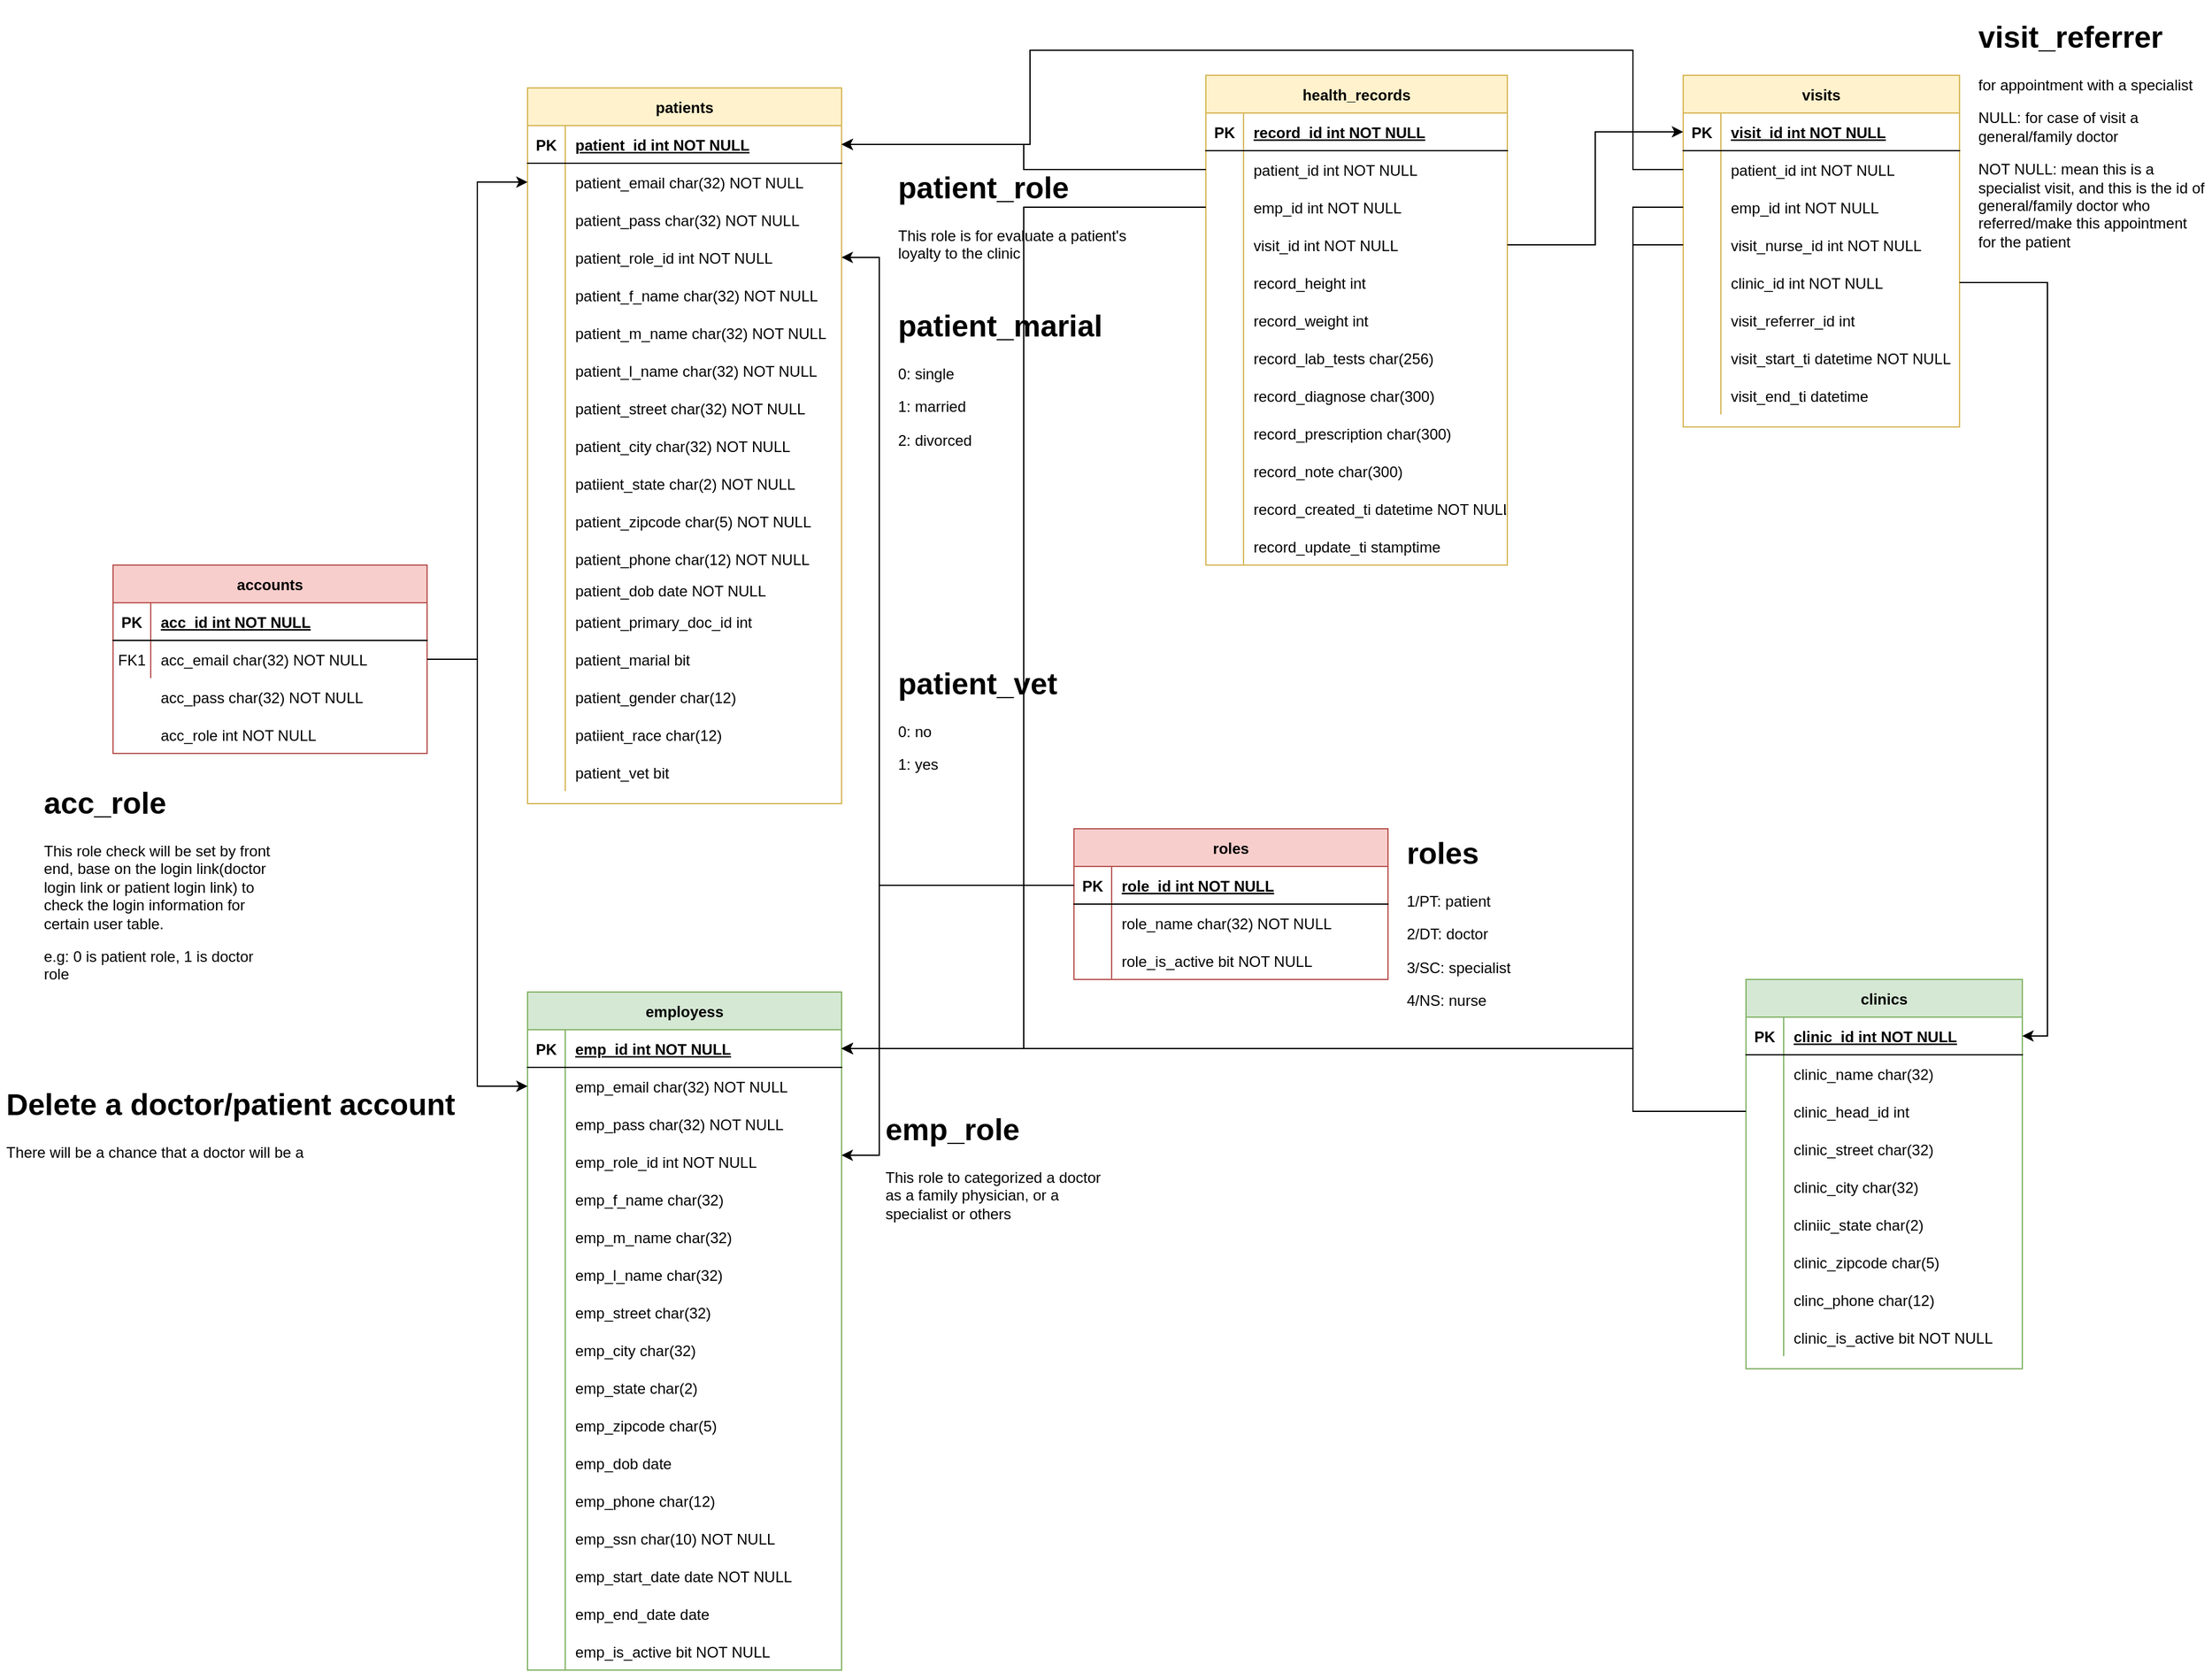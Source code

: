<mxfile version="13.10.8" type="github">
  <diagram id="R2lEEEUBdFMjLlhIrx00" name="Page-1">
    <mxGraphModel dx="2031" dy="2189" grid="1" gridSize="10" guides="1" tooltips="1" connect="1" arrows="1" fold="1" page="1" pageScale="1" pageWidth="850" pageHeight="1100" math="0" shadow="0" extFonts="Permanent Marker^https://fonts.googleapis.com/css?family=Permanent+Marker">
      <root>
        <mxCell id="0" />
        <mxCell id="1" parent="0" />
        <mxCell id="C-vyLk0tnHw3VtMMgP7b-2" value="patients" style="shape=table;startSize=30;container=1;collapsible=1;childLayout=tableLayout;fixedRows=1;rowLines=0;fontStyle=1;align=center;resizeLast=1;fillColor=#fff2cc;strokeColor=#d6b656;" parent="1" vertex="1">
          <mxGeometry x="450" y="-260" width="250" height="570" as="geometry" />
        </mxCell>
        <mxCell id="C-vyLk0tnHw3VtMMgP7b-3" value="" style="shape=partialRectangle;collapsible=0;dropTarget=0;pointerEvents=0;fillColor=none;points=[[0,0.5],[1,0.5]];portConstraint=eastwest;top=0;left=0;right=0;bottom=1;" parent="C-vyLk0tnHw3VtMMgP7b-2" vertex="1">
          <mxGeometry y="30" width="250" height="30" as="geometry" />
        </mxCell>
        <mxCell id="C-vyLk0tnHw3VtMMgP7b-4" value="PK" style="shape=partialRectangle;overflow=hidden;connectable=0;fillColor=none;top=0;left=0;bottom=0;right=0;fontStyle=1;" parent="C-vyLk0tnHw3VtMMgP7b-3" vertex="1">
          <mxGeometry width="30" height="30" as="geometry" />
        </mxCell>
        <mxCell id="C-vyLk0tnHw3VtMMgP7b-5" value="patient_id int NOT NULL " style="shape=partialRectangle;overflow=hidden;connectable=0;fillColor=none;top=0;left=0;bottom=0;right=0;align=left;spacingLeft=6;fontStyle=5;" parent="C-vyLk0tnHw3VtMMgP7b-3" vertex="1">
          <mxGeometry x="30" width="220" height="30" as="geometry" />
        </mxCell>
        <mxCell id="C-vyLk0tnHw3VtMMgP7b-6" value="" style="shape=partialRectangle;collapsible=0;dropTarget=0;pointerEvents=0;fillColor=none;points=[[0,0.5],[1,0.5]];portConstraint=eastwest;top=0;left=0;right=0;bottom=0;" parent="C-vyLk0tnHw3VtMMgP7b-2" vertex="1">
          <mxGeometry y="60" width="250" height="30" as="geometry" />
        </mxCell>
        <mxCell id="C-vyLk0tnHw3VtMMgP7b-7" value="" style="shape=partialRectangle;overflow=hidden;connectable=0;fillColor=none;top=0;left=0;bottom=0;right=0;" parent="C-vyLk0tnHw3VtMMgP7b-6" vertex="1">
          <mxGeometry width="30" height="30" as="geometry" />
        </mxCell>
        <mxCell id="C-vyLk0tnHw3VtMMgP7b-8" value="patient_email char(32) NOT NULL" style="shape=partialRectangle;overflow=hidden;connectable=0;fillColor=none;top=0;left=0;bottom=0;right=0;align=left;spacingLeft=6;" parent="C-vyLk0tnHw3VtMMgP7b-6" vertex="1">
          <mxGeometry x="30" width="220" height="30" as="geometry" />
        </mxCell>
        <mxCell id="C-vyLk0tnHw3VtMMgP7b-9" value="" style="shape=partialRectangle;collapsible=0;dropTarget=0;pointerEvents=0;fillColor=none;points=[[0,0.5],[1,0.5]];portConstraint=eastwest;top=0;left=0;right=0;bottom=0;" parent="C-vyLk0tnHw3VtMMgP7b-2" vertex="1">
          <mxGeometry y="90" width="250" height="30" as="geometry" />
        </mxCell>
        <mxCell id="C-vyLk0tnHw3VtMMgP7b-10" value="" style="shape=partialRectangle;overflow=hidden;connectable=0;fillColor=none;top=0;left=0;bottom=0;right=0;" parent="C-vyLk0tnHw3VtMMgP7b-9" vertex="1">
          <mxGeometry width="30" height="30" as="geometry" />
        </mxCell>
        <mxCell id="C-vyLk0tnHw3VtMMgP7b-11" value="patient_pass char(32) NOT NULL" style="shape=partialRectangle;overflow=hidden;connectable=0;fillColor=none;top=0;left=0;bottom=0;right=0;align=left;spacingLeft=6;" parent="C-vyLk0tnHw3VtMMgP7b-9" vertex="1">
          <mxGeometry x="30" width="220" height="30" as="geometry" />
        </mxCell>
        <mxCell id="8FLzD_75e_4AH0ftq_-J-55" value="" style="shape=partialRectangle;collapsible=0;dropTarget=0;pointerEvents=0;fillColor=none;top=0;left=0;bottom=0;right=0;points=[[0,0.5],[1,0.5]];portConstraint=eastwest;" vertex="1" parent="C-vyLk0tnHw3VtMMgP7b-2">
          <mxGeometry y="120" width="250" height="30" as="geometry" />
        </mxCell>
        <mxCell id="8FLzD_75e_4AH0ftq_-J-56" value="" style="shape=partialRectangle;connectable=0;fillColor=none;top=0;left=0;bottom=0;right=0;editable=1;overflow=hidden;" vertex="1" parent="8FLzD_75e_4AH0ftq_-J-55">
          <mxGeometry width="30" height="30" as="geometry" />
        </mxCell>
        <mxCell id="8FLzD_75e_4AH0ftq_-J-57" value="patient_role_id int NOT NULL" style="shape=partialRectangle;connectable=0;fillColor=none;top=0;left=0;bottom=0;right=0;align=left;spacingLeft=6;overflow=hidden;" vertex="1" parent="8FLzD_75e_4AH0ftq_-J-55">
          <mxGeometry x="30" width="220" height="30" as="geometry" />
        </mxCell>
        <mxCell id="8FLzD_75e_4AH0ftq_-J-63" value="" style="shape=partialRectangle;collapsible=0;dropTarget=0;pointerEvents=0;fillColor=none;top=0;left=0;bottom=0;right=0;points=[[0,0.5],[1,0.5]];portConstraint=eastwest;" vertex="1" parent="C-vyLk0tnHw3VtMMgP7b-2">
          <mxGeometry y="150" width="250" height="30" as="geometry" />
        </mxCell>
        <mxCell id="8FLzD_75e_4AH0ftq_-J-64" value="" style="shape=partialRectangle;connectable=0;fillColor=none;top=0;left=0;bottom=0;right=0;editable=1;overflow=hidden;" vertex="1" parent="8FLzD_75e_4AH0ftq_-J-63">
          <mxGeometry width="30" height="30" as="geometry" />
        </mxCell>
        <mxCell id="8FLzD_75e_4AH0ftq_-J-65" value="patient_f_name char(32) NOT NULL" style="shape=partialRectangle;connectable=0;fillColor=none;top=0;left=0;bottom=0;right=0;align=left;spacingLeft=6;overflow=hidden;" vertex="1" parent="8FLzD_75e_4AH0ftq_-J-63">
          <mxGeometry x="30" width="220" height="30" as="geometry" />
        </mxCell>
        <mxCell id="8FLzD_75e_4AH0ftq_-J-59" value="" style="shape=partialRectangle;collapsible=0;dropTarget=0;pointerEvents=0;fillColor=none;top=0;left=0;bottom=0;right=0;points=[[0,0.5],[1,0.5]];portConstraint=eastwest;" vertex="1" parent="C-vyLk0tnHw3VtMMgP7b-2">
          <mxGeometry y="180" width="250" height="30" as="geometry" />
        </mxCell>
        <mxCell id="8FLzD_75e_4AH0ftq_-J-60" value="" style="shape=partialRectangle;connectable=0;fillColor=none;top=0;left=0;bottom=0;right=0;editable=1;overflow=hidden;" vertex="1" parent="8FLzD_75e_4AH0ftq_-J-59">
          <mxGeometry width="30" height="30" as="geometry" />
        </mxCell>
        <mxCell id="8FLzD_75e_4AH0ftq_-J-61" value="patient_m_name char(32) NOT NULL" style="shape=partialRectangle;connectable=0;fillColor=none;top=0;left=0;bottom=0;right=0;align=left;spacingLeft=6;overflow=hidden;" vertex="1" parent="8FLzD_75e_4AH0ftq_-J-59">
          <mxGeometry x="30" width="220" height="30" as="geometry" />
        </mxCell>
        <mxCell id="8FLzD_75e_4AH0ftq_-J-67" value="" style="shape=partialRectangle;collapsible=0;dropTarget=0;pointerEvents=0;fillColor=none;top=0;left=0;bottom=0;right=0;points=[[0,0.5],[1,0.5]];portConstraint=eastwest;" vertex="1" parent="C-vyLk0tnHw3VtMMgP7b-2">
          <mxGeometry y="210" width="250" height="30" as="geometry" />
        </mxCell>
        <mxCell id="8FLzD_75e_4AH0ftq_-J-68" value="" style="shape=partialRectangle;connectable=0;fillColor=none;top=0;left=0;bottom=0;right=0;editable=1;overflow=hidden;" vertex="1" parent="8FLzD_75e_4AH0ftq_-J-67">
          <mxGeometry width="30" height="30" as="geometry" />
        </mxCell>
        <mxCell id="8FLzD_75e_4AH0ftq_-J-69" value="patient_l_name char(32) NOT NULL" style="shape=partialRectangle;connectable=0;fillColor=none;top=0;left=0;bottom=0;right=0;align=left;spacingLeft=6;overflow=hidden;" vertex="1" parent="8FLzD_75e_4AH0ftq_-J-67">
          <mxGeometry x="30" width="220" height="30" as="geometry" />
        </mxCell>
        <mxCell id="8FLzD_75e_4AH0ftq_-J-75" value="" style="shape=partialRectangle;collapsible=0;dropTarget=0;pointerEvents=0;fillColor=none;top=0;left=0;bottom=0;right=0;points=[[0,0.5],[1,0.5]];portConstraint=eastwest;" vertex="1" parent="C-vyLk0tnHw3VtMMgP7b-2">
          <mxGeometry y="240" width="250" height="30" as="geometry" />
        </mxCell>
        <mxCell id="8FLzD_75e_4AH0ftq_-J-76" value="" style="shape=partialRectangle;connectable=0;fillColor=none;top=0;left=0;bottom=0;right=0;editable=1;overflow=hidden;" vertex="1" parent="8FLzD_75e_4AH0ftq_-J-75">
          <mxGeometry width="30" height="30" as="geometry" />
        </mxCell>
        <mxCell id="8FLzD_75e_4AH0ftq_-J-77" value="patient_street char(32) NOT NULL" style="shape=partialRectangle;connectable=0;fillColor=none;top=0;left=0;bottom=0;right=0;align=left;spacingLeft=6;overflow=hidden;" vertex="1" parent="8FLzD_75e_4AH0ftq_-J-75">
          <mxGeometry x="30" width="220" height="30" as="geometry" />
        </mxCell>
        <mxCell id="8FLzD_75e_4AH0ftq_-J-79" value="" style="shape=partialRectangle;collapsible=0;dropTarget=0;pointerEvents=0;fillColor=none;top=0;left=0;bottom=0;right=0;points=[[0,0.5],[1,0.5]];portConstraint=eastwest;" vertex="1" parent="C-vyLk0tnHw3VtMMgP7b-2">
          <mxGeometry y="270" width="250" height="30" as="geometry" />
        </mxCell>
        <mxCell id="8FLzD_75e_4AH0ftq_-J-80" value="" style="shape=partialRectangle;connectable=0;fillColor=none;top=0;left=0;bottom=0;right=0;editable=1;overflow=hidden;" vertex="1" parent="8FLzD_75e_4AH0ftq_-J-79">
          <mxGeometry width="30" height="30" as="geometry" />
        </mxCell>
        <mxCell id="8FLzD_75e_4AH0ftq_-J-81" value="patient_city char(32) NOT NULL" style="shape=partialRectangle;connectable=0;fillColor=none;top=0;left=0;bottom=0;right=0;align=left;spacingLeft=6;overflow=hidden;" vertex="1" parent="8FLzD_75e_4AH0ftq_-J-79">
          <mxGeometry x="30" width="220" height="30" as="geometry" />
        </mxCell>
        <mxCell id="8FLzD_75e_4AH0ftq_-J-83" value="" style="shape=partialRectangle;collapsible=0;dropTarget=0;pointerEvents=0;fillColor=none;top=0;left=0;bottom=0;right=0;points=[[0,0.5],[1,0.5]];portConstraint=eastwest;" vertex="1" parent="C-vyLk0tnHw3VtMMgP7b-2">
          <mxGeometry y="300" width="250" height="30" as="geometry" />
        </mxCell>
        <mxCell id="8FLzD_75e_4AH0ftq_-J-84" value="" style="shape=partialRectangle;connectable=0;fillColor=none;top=0;left=0;bottom=0;right=0;editable=1;overflow=hidden;" vertex="1" parent="8FLzD_75e_4AH0ftq_-J-83">
          <mxGeometry width="30" height="30" as="geometry" />
        </mxCell>
        <mxCell id="8FLzD_75e_4AH0ftq_-J-85" value="patiient_state char(2) NOT NULL" style="shape=partialRectangle;connectable=0;fillColor=none;top=0;left=0;bottom=0;right=0;align=left;spacingLeft=6;overflow=hidden;" vertex="1" parent="8FLzD_75e_4AH0ftq_-J-83">
          <mxGeometry x="30" width="220" height="30" as="geometry" />
        </mxCell>
        <mxCell id="8FLzD_75e_4AH0ftq_-J-87" value="" style="shape=partialRectangle;collapsible=0;dropTarget=0;pointerEvents=0;fillColor=none;top=0;left=0;bottom=0;right=0;points=[[0,0.5],[1,0.5]];portConstraint=eastwest;" vertex="1" parent="C-vyLk0tnHw3VtMMgP7b-2">
          <mxGeometry y="330" width="250" height="30" as="geometry" />
        </mxCell>
        <mxCell id="8FLzD_75e_4AH0ftq_-J-88" value="" style="shape=partialRectangle;connectable=0;fillColor=none;top=0;left=0;bottom=0;right=0;editable=1;overflow=hidden;" vertex="1" parent="8FLzD_75e_4AH0ftq_-J-87">
          <mxGeometry width="30" height="30" as="geometry" />
        </mxCell>
        <mxCell id="8FLzD_75e_4AH0ftq_-J-89" value="patient_zipcode char(5) NOT NULL" style="shape=partialRectangle;connectable=0;fillColor=none;top=0;left=0;bottom=0;right=0;align=left;spacingLeft=6;overflow=hidden;" vertex="1" parent="8FLzD_75e_4AH0ftq_-J-87">
          <mxGeometry x="30" width="220" height="30" as="geometry" />
        </mxCell>
        <mxCell id="8FLzD_75e_4AH0ftq_-J-95" value="" style="shape=partialRectangle;collapsible=0;dropTarget=0;pointerEvents=0;fillColor=none;top=0;left=0;bottom=0;right=0;points=[[0,0.5],[1,0.5]];portConstraint=eastwest;" vertex="1" parent="C-vyLk0tnHw3VtMMgP7b-2">
          <mxGeometry y="360" width="250" height="30" as="geometry" />
        </mxCell>
        <mxCell id="8FLzD_75e_4AH0ftq_-J-96" value="" style="shape=partialRectangle;connectable=0;fillColor=none;top=0;left=0;bottom=0;right=0;editable=1;overflow=hidden;" vertex="1" parent="8FLzD_75e_4AH0ftq_-J-95">
          <mxGeometry width="30" height="30" as="geometry" />
        </mxCell>
        <mxCell id="8FLzD_75e_4AH0ftq_-J-97" value="patient_phone char(12) NOT NULL" style="shape=partialRectangle;connectable=0;fillColor=none;top=0;left=0;bottom=0;right=0;align=left;spacingLeft=6;overflow=hidden;" vertex="1" parent="8FLzD_75e_4AH0ftq_-J-95">
          <mxGeometry x="30" width="220" height="30" as="geometry" />
        </mxCell>
        <mxCell id="8FLzD_75e_4AH0ftq_-J-91" value="" style="shape=partialRectangle;collapsible=0;dropTarget=0;pointerEvents=0;fillColor=none;top=0;left=0;bottom=0;right=0;points=[[0,0.5],[1,0.5]];portConstraint=eastwest;" vertex="1" parent="C-vyLk0tnHw3VtMMgP7b-2">
          <mxGeometry y="390" width="250" height="20" as="geometry" />
        </mxCell>
        <mxCell id="8FLzD_75e_4AH0ftq_-J-92" value="" style="shape=partialRectangle;connectable=0;fillColor=none;top=0;left=0;bottom=0;right=0;editable=1;overflow=hidden;" vertex="1" parent="8FLzD_75e_4AH0ftq_-J-91">
          <mxGeometry width="30" height="20" as="geometry" />
        </mxCell>
        <mxCell id="8FLzD_75e_4AH0ftq_-J-93" value="patient_dob date NOT NULL" style="shape=partialRectangle;connectable=0;fillColor=none;top=0;left=0;bottom=0;right=0;align=left;spacingLeft=6;overflow=hidden;" vertex="1" parent="8FLzD_75e_4AH0ftq_-J-91">
          <mxGeometry x="30" width="220" height="20" as="geometry" />
        </mxCell>
        <mxCell id="8FLzD_75e_4AH0ftq_-J-99" value="" style="shape=partialRectangle;collapsible=0;dropTarget=0;pointerEvents=0;fillColor=none;top=0;left=0;bottom=0;right=0;points=[[0,0.5],[1,0.5]];portConstraint=eastwest;" vertex="1" parent="C-vyLk0tnHw3VtMMgP7b-2">
          <mxGeometry y="410" width="250" height="30" as="geometry" />
        </mxCell>
        <mxCell id="8FLzD_75e_4AH0ftq_-J-100" value="" style="shape=partialRectangle;connectable=0;fillColor=none;top=0;left=0;bottom=0;right=0;editable=1;overflow=hidden;" vertex="1" parent="8FLzD_75e_4AH0ftq_-J-99">
          <mxGeometry width="30" height="30" as="geometry" />
        </mxCell>
        <mxCell id="8FLzD_75e_4AH0ftq_-J-101" value="patient_primary_doc_id int" style="shape=partialRectangle;connectable=0;fillColor=none;top=0;left=0;bottom=0;right=0;align=left;spacingLeft=6;overflow=hidden;" vertex="1" parent="8FLzD_75e_4AH0ftq_-J-99">
          <mxGeometry x="30" width="220" height="30" as="geometry" />
        </mxCell>
        <mxCell id="8FLzD_75e_4AH0ftq_-J-103" value="" style="shape=partialRectangle;collapsible=0;dropTarget=0;pointerEvents=0;fillColor=none;top=0;left=0;bottom=0;right=0;points=[[0,0.5],[1,0.5]];portConstraint=eastwest;" vertex="1" parent="C-vyLk0tnHw3VtMMgP7b-2">
          <mxGeometry y="440" width="250" height="30" as="geometry" />
        </mxCell>
        <mxCell id="8FLzD_75e_4AH0ftq_-J-104" value="" style="shape=partialRectangle;connectable=0;fillColor=none;top=0;left=0;bottom=0;right=0;editable=1;overflow=hidden;" vertex="1" parent="8FLzD_75e_4AH0ftq_-J-103">
          <mxGeometry width="30" height="30" as="geometry" />
        </mxCell>
        <mxCell id="8FLzD_75e_4AH0ftq_-J-105" value="patient_marial bit" style="shape=partialRectangle;connectable=0;fillColor=none;top=0;left=0;bottom=0;right=0;align=left;spacingLeft=6;overflow=hidden;" vertex="1" parent="8FLzD_75e_4AH0ftq_-J-103">
          <mxGeometry x="30" width="220" height="30" as="geometry" />
        </mxCell>
        <mxCell id="8FLzD_75e_4AH0ftq_-J-108" value="" style="shape=partialRectangle;collapsible=0;dropTarget=0;pointerEvents=0;fillColor=none;top=0;left=0;bottom=0;right=0;points=[[0,0.5],[1,0.5]];portConstraint=eastwest;" vertex="1" parent="C-vyLk0tnHw3VtMMgP7b-2">
          <mxGeometry y="470" width="250" height="30" as="geometry" />
        </mxCell>
        <mxCell id="8FLzD_75e_4AH0ftq_-J-109" value="" style="shape=partialRectangle;connectable=0;fillColor=none;top=0;left=0;bottom=0;right=0;editable=1;overflow=hidden;" vertex="1" parent="8FLzD_75e_4AH0ftq_-J-108">
          <mxGeometry width="30" height="30" as="geometry" />
        </mxCell>
        <mxCell id="8FLzD_75e_4AH0ftq_-J-110" value="patient_gender char(12)" style="shape=partialRectangle;connectable=0;fillColor=none;top=0;left=0;bottom=0;right=0;align=left;spacingLeft=6;overflow=hidden;" vertex="1" parent="8FLzD_75e_4AH0ftq_-J-108">
          <mxGeometry x="30" width="220" height="30" as="geometry" />
        </mxCell>
        <mxCell id="8FLzD_75e_4AH0ftq_-J-112" value="" style="shape=partialRectangle;collapsible=0;dropTarget=0;pointerEvents=0;fillColor=none;top=0;left=0;bottom=0;right=0;points=[[0,0.5],[1,0.5]];portConstraint=eastwest;" vertex="1" parent="C-vyLk0tnHw3VtMMgP7b-2">
          <mxGeometry y="500" width="250" height="30" as="geometry" />
        </mxCell>
        <mxCell id="8FLzD_75e_4AH0ftq_-J-113" value="" style="shape=partialRectangle;connectable=0;fillColor=none;top=0;left=0;bottom=0;right=0;editable=1;overflow=hidden;" vertex="1" parent="8FLzD_75e_4AH0ftq_-J-112">
          <mxGeometry width="30" height="30" as="geometry" />
        </mxCell>
        <mxCell id="8FLzD_75e_4AH0ftq_-J-114" value="patiient_race char(12)" style="shape=partialRectangle;connectable=0;fillColor=none;top=0;left=0;bottom=0;right=0;align=left;spacingLeft=6;overflow=hidden;" vertex="1" parent="8FLzD_75e_4AH0ftq_-J-112">
          <mxGeometry x="30" width="220" height="30" as="geometry" />
        </mxCell>
        <mxCell id="8FLzD_75e_4AH0ftq_-J-116" value="" style="shape=partialRectangle;collapsible=0;dropTarget=0;pointerEvents=0;fillColor=none;top=0;left=0;bottom=0;right=0;points=[[0,0.5],[1,0.5]];portConstraint=eastwest;" vertex="1" parent="C-vyLk0tnHw3VtMMgP7b-2">
          <mxGeometry y="530" width="250" height="30" as="geometry" />
        </mxCell>
        <mxCell id="8FLzD_75e_4AH0ftq_-J-117" value="" style="shape=partialRectangle;connectable=0;fillColor=none;top=0;left=0;bottom=0;right=0;editable=1;overflow=hidden;" vertex="1" parent="8FLzD_75e_4AH0ftq_-J-116">
          <mxGeometry width="30" height="30" as="geometry" />
        </mxCell>
        <mxCell id="8FLzD_75e_4AH0ftq_-J-118" value="patient_vet bit" style="shape=partialRectangle;connectable=0;fillColor=none;top=0;left=0;bottom=0;right=0;align=left;spacingLeft=6;overflow=hidden;" vertex="1" parent="8FLzD_75e_4AH0ftq_-J-116">
          <mxGeometry x="30" width="220" height="30" as="geometry" />
        </mxCell>
        <mxCell id="C-vyLk0tnHw3VtMMgP7b-13" value="employess" style="shape=table;startSize=30;container=1;collapsible=1;childLayout=tableLayout;fixedRows=1;rowLines=0;fontStyle=1;align=center;resizeLast=1;fillColor=#d5e8d4;strokeColor=#82b366;" parent="1" vertex="1">
          <mxGeometry x="450" y="460" width="250" height="540" as="geometry" />
        </mxCell>
        <mxCell id="C-vyLk0tnHw3VtMMgP7b-14" value="" style="shape=partialRectangle;collapsible=0;dropTarget=0;pointerEvents=0;fillColor=none;points=[[0,0.5],[1,0.5]];portConstraint=eastwest;top=0;left=0;right=0;bottom=1;" parent="C-vyLk0tnHw3VtMMgP7b-13" vertex="1">
          <mxGeometry y="30" width="250" height="30" as="geometry" />
        </mxCell>
        <mxCell id="C-vyLk0tnHw3VtMMgP7b-15" value="PK" style="shape=partialRectangle;overflow=hidden;connectable=0;fillColor=none;top=0;left=0;bottom=0;right=0;fontStyle=1;" parent="C-vyLk0tnHw3VtMMgP7b-14" vertex="1">
          <mxGeometry width="30" height="30" as="geometry" />
        </mxCell>
        <mxCell id="C-vyLk0tnHw3VtMMgP7b-16" value="emp_id int NOT NULL " style="shape=partialRectangle;overflow=hidden;connectable=0;fillColor=none;top=0;left=0;bottom=0;right=0;align=left;spacingLeft=6;fontStyle=5;" parent="C-vyLk0tnHw3VtMMgP7b-14" vertex="1">
          <mxGeometry x="30" width="220" height="30" as="geometry" />
        </mxCell>
        <mxCell id="C-vyLk0tnHw3VtMMgP7b-17" value="" style="shape=partialRectangle;collapsible=0;dropTarget=0;pointerEvents=0;fillColor=none;points=[[0,0.5],[1,0.5]];portConstraint=eastwest;top=0;left=0;right=0;bottom=0;" parent="C-vyLk0tnHw3VtMMgP7b-13" vertex="1">
          <mxGeometry y="60" width="250" height="30" as="geometry" />
        </mxCell>
        <mxCell id="C-vyLk0tnHw3VtMMgP7b-18" value="" style="shape=partialRectangle;overflow=hidden;connectable=0;fillColor=none;top=0;left=0;bottom=0;right=0;" parent="C-vyLk0tnHw3VtMMgP7b-17" vertex="1">
          <mxGeometry width="30" height="30" as="geometry" />
        </mxCell>
        <mxCell id="C-vyLk0tnHw3VtMMgP7b-19" value="emp_email char(32) NOT NULL" style="shape=partialRectangle;overflow=hidden;connectable=0;fillColor=none;top=0;left=0;bottom=0;right=0;align=left;spacingLeft=6;" parent="C-vyLk0tnHw3VtMMgP7b-17" vertex="1">
          <mxGeometry x="30" width="220" height="30" as="geometry" />
        </mxCell>
        <mxCell id="C-vyLk0tnHw3VtMMgP7b-20" value="" style="shape=partialRectangle;collapsible=0;dropTarget=0;pointerEvents=0;fillColor=none;points=[[0,0.5],[1,0.5]];portConstraint=eastwest;top=0;left=0;right=0;bottom=0;" parent="C-vyLk0tnHw3VtMMgP7b-13" vertex="1">
          <mxGeometry y="90" width="250" height="30" as="geometry" />
        </mxCell>
        <mxCell id="C-vyLk0tnHw3VtMMgP7b-21" value="" style="shape=partialRectangle;overflow=hidden;connectable=0;fillColor=none;top=0;left=0;bottom=0;right=0;" parent="C-vyLk0tnHw3VtMMgP7b-20" vertex="1">
          <mxGeometry width="30" height="30" as="geometry" />
        </mxCell>
        <mxCell id="C-vyLk0tnHw3VtMMgP7b-22" value="emp_pass char(32) NOT NULL" style="shape=partialRectangle;overflow=hidden;connectable=0;fillColor=none;top=0;left=0;bottom=0;right=0;align=left;spacingLeft=6;" parent="C-vyLk0tnHw3VtMMgP7b-20" vertex="1">
          <mxGeometry x="30" width="220" height="30" as="geometry" />
        </mxCell>
        <mxCell id="8FLzD_75e_4AH0ftq_-J-51" value="" style="shape=partialRectangle;collapsible=0;dropTarget=0;pointerEvents=0;fillColor=none;top=0;left=0;bottom=0;right=0;points=[[0,0.5],[1,0.5]];portConstraint=eastwest;" vertex="1" parent="C-vyLk0tnHw3VtMMgP7b-13">
          <mxGeometry y="120" width="250" height="30" as="geometry" />
        </mxCell>
        <mxCell id="8FLzD_75e_4AH0ftq_-J-52" value="" style="shape=partialRectangle;connectable=0;fillColor=none;top=0;left=0;bottom=0;right=0;editable=1;overflow=hidden;" vertex="1" parent="8FLzD_75e_4AH0ftq_-J-51">
          <mxGeometry width="30" height="30" as="geometry" />
        </mxCell>
        <mxCell id="8FLzD_75e_4AH0ftq_-J-53" value="emp_role_id int NOT NULL" style="shape=partialRectangle;connectable=0;fillColor=none;top=0;left=0;bottom=0;right=0;align=left;spacingLeft=6;overflow=hidden;" vertex="1" parent="8FLzD_75e_4AH0ftq_-J-51">
          <mxGeometry x="30" width="220" height="30" as="geometry" />
        </mxCell>
        <mxCell id="8FLzD_75e_4AH0ftq_-J-282" value="" style="shape=partialRectangle;collapsible=0;dropTarget=0;pointerEvents=0;fillColor=none;top=0;left=0;bottom=0;right=0;points=[[0,0.5],[1,0.5]];portConstraint=eastwest;" vertex="1" parent="C-vyLk0tnHw3VtMMgP7b-13">
          <mxGeometry y="150" width="250" height="30" as="geometry" />
        </mxCell>
        <mxCell id="8FLzD_75e_4AH0ftq_-J-283" value="" style="shape=partialRectangle;connectable=0;fillColor=none;top=0;left=0;bottom=0;right=0;editable=1;overflow=hidden;" vertex="1" parent="8FLzD_75e_4AH0ftq_-J-282">
          <mxGeometry width="30" height="30" as="geometry" />
        </mxCell>
        <mxCell id="8FLzD_75e_4AH0ftq_-J-284" value="emp_f_name char(32)" style="shape=partialRectangle;connectable=0;fillColor=none;top=0;left=0;bottom=0;right=0;align=left;spacingLeft=6;overflow=hidden;" vertex="1" parent="8FLzD_75e_4AH0ftq_-J-282">
          <mxGeometry x="30" width="220" height="30" as="geometry" />
        </mxCell>
        <mxCell id="8FLzD_75e_4AH0ftq_-J-278" value="" style="shape=partialRectangle;collapsible=0;dropTarget=0;pointerEvents=0;fillColor=none;top=0;left=0;bottom=0;right=0;points=[[0,0.5],[1,0.5]];portConstraint=eastwest;" vertex="1" parent="C-vyLk0tnHw3VtMMgP7b-13">
          <mxGeometry y="180" width="250" height="30" as="geometry" />
        </mxCell>
        <mxCell id="8FLzD_75e_4AH0ftq_-J-279" value="" style="shape=partialRectangle;connectable=0;fillColor=none;top=0;left=0;bottom=0;right=0;editable=1;overflow=hidden;" vertex="1" parent="8FLzD_75e_4AH0ftq_-J-278">
          <mxGeometry width="30" height="30" as="geometry" />
        </mxCell>
        <mxCell id="8FLzD_75e_4AH0ftq_-J-280" value="emp_m_name char(32)" style="shape=partialRectangle;connectable=0;fillColor=none;top=0;left=0;bottom=0;right=0;align=left;spacingLeft=6;overflow=hidden;" vertex="1" parent="8FLzD_75e_4AH0ftq_-J-278">
          <mxGeometry x="30" width="220" height="30" as="geometry" />
        </mxCell>
        <mxCell id="8FLzD_75e_4AH0ftq_-J-274" value="" style="shape=partialRectangle;collapsible=0;dropTarget=0;pointerEvents=0;fillColor=none;top=0;left=0;bottom=0;right=0;points=[[0,0.5],[1,0.5]];portConstraint=eastwest;" vertex="1" parent="C-vyLk0tnHw3VtMMgP7b-13">
          <mxGeometry y="210" width="250" height="30" as="geometry" />
        </mxCell>
        <mxCell id="8FLzD_75e_4AH0ftq_-J-275" value="" style="shape=partialRectangle;connectable=0;fillColor=none;top=0;left=0;bottom=0;right=0;editable=1;overflow=hidden;" vertex="1" parent="8FLzD_75e_4AH0ftq_-J-274">
          <mxGeometry width="30" height="30" as="geometry" />
        </mxCell>
        <mxCell id="8FLzD_75e_4AH0ftq_-J-276" value="emp_l_name char(32)" style="shape=partialRectangle;connectable=0;fillColor=none;top=0;left=0;bottom=0;right=0;align=left;spacingLeft=6;overflow=hidden;" vertex="1" parent="8FLzD_75e_4AH0ftq_-J-274">
          <mxGeometry x="30" width="220" height="30" as="geometry" />
        </mxCell>
        <mxCell id="8FLzD_75e_4AH0ftq_-J-298" value="" style="shape=partialRectangle;collapsible=0;dropTarget=0;pointerEvents=0;fillColor=none;top=0;left=0;bottom=0;right=0;points=[[0,0.5],[1,0.5]];portConstraint=eastwest;" vertex="1" parent="C-vyLk0tnHw3VtMMgP7b-13">
          <mxGeometry y="240" width="250" height="30" as="geometry" />
        </mxCell>
        <mxCell id="8FLzD_75e_4AH0ftq_-J-299" value="" style="shape=partialRectangle;connectable=0;fillColor=none;top=0;left=0;bottom=0;right=0;editable=1;overflow=hidden;" vertex="1" parent="8FLzD_75e_4AH0ftq_-J-298">
          <mxGeometry width="30" height="30" as="geometry" />
        </mxCell>
        <mxCell id="8FLzD_75e_4AH0ftq_-J-300" value="emp_street char(32)" style="shape=partialRectangle;connectable=0;fillColor=none;top=0;left=0;bottom=0;right=0;align=left;spacingLeft=6;overflow=hidden;" vertex="1" parent="8FLzD_75e_4AH0ftq_-J-298">
          <mxGeometry x="30" width="220" height="30" as="geometry" />
        </mxCell>
        <mxCell id="8FLzD_75e_4AH0ftq_-J-294" value="" style="shape=partialRectangle;collapsible=0;dropTarget=0;pointerEvents=0;fillColor=none;top=0;left=0;bottom=0;right=0;points=[[0,0.5],[1,0.5]];portConstraint=eastwest;" vertex="1" parent="C-vyLk0tnHw3VtMMgP7b-13">
          <mxGeometry y="270" width="250" height="30" as="geometry" />
        </mxCell>
        <mxCell id="8FLzD_75e_4AH0ftq_-J-295" value="" style="shape=partialRectangle;connectable=0;fillColor=none;top=0;left=0;bottom=0;right=0;editable=1;overflow=hidden;" vertex="1" parent="8FLzD_75e_4AH0ftq_-J-294">
          <mxGeometry width="30" height="30" as="geometry" />
        </mxCell>
        <mxCell id="8FLzD_75e_4AH0ftq_-J-296" value="emp_city char(32)" style="shape=partialRectangle;connectable=0;fillColor=none;top=0;left=0;bottom=0;right=0;align=left;spacingLeft=6;overflow=hidden;" vertex="1" parent="8FLzD_75e_4AH0ftq_-J-294">
          <mxGeometry x="30" width="220" height="30" as="geometry" />
        </mxCell>
        <mxCell id="8FLzD_75e_4AH0ftq_-J-290" value="" style="shape=partialRectangle;collapsible=0;dropTarget=0;pointerEvents=0;fillColor=none;top=0;left=0;bottom=0;right=0;points=[[0,0.5],[1,0.5]];portConstraint=eastwest;" vertex="1" parent="C-vyLk0tnHw3VtMMgP7b-13">
          <mxGeometry y="300" width="250" height="30" as="geometry" />
        </mxCell>
        <mxCell id="8FLzD_75e_4AH0ftq_-J-291" value="" style="shape=partialRectangle;connectable=0;fillColor=none;top=0;left=0;bottom=0;right=0;editable=1;overflow=hidden;" vertex="1" parent="8FLzD_75e_4AH0ftq_-J-290">
          <mxGeometry width="30" height="30" as="geometry" />
        </mxCell>
        <mxCell id="8FLzD_75e_4AH0ftq_-J-292" value="emp_state char(2)" style="shape=partialRectangle;connectable=0;fillColor=none;top=0;left=0;bottom=0;right=0;align=left;spacingLeft=6;overflow=hidden;" vertex="1" parent="8FLzD_75e_4AH0ftq_-J-290">
          <mxGeometry x="30" width="220" height="30" as="geometry" />
        </mxCell>
        <mxCell id="8FLzD_75e_4AH0ftq_-J-286" value="" style="shape=partialRectangle;collapsible=0;dropTarget=0;pointerEvents=0;fillColor=none;top=0;left=0;bottom=0;right=0;points=[[0,0.5],[1,0.5]];portConstraint=eastwest;" vertex="1" parent="C-vyLk0tnHw3VtMMgP7b-13">
          <mxGeometry y="330" width="250" height="30" as="geometry" />
        </mxCell>
        <mxCell id="8FLzD_75e_4AH0ftq_-J-287" value="" style="shape=partialRectangle;connectable=0;fillColor=none;top=0;left=0;bottom=0;right=0;editable=1;overflow=hidden;" vertex="1" parent="8FLzD_75e_4AH0ftq_-J-286">
          <mxGeometry width="30" height="30" as="geometry" />
        </mxCell>
        <mxCell id="8FLzD_75e_4AH0ftq_-J-288" value="emp_zipcode char(5)" style="shape=partialRectangle;connectable=0;fillColor=none;top=0;left=0;bottom=0;right=0;align=left;spacingLeft=6;overflow=hidden;" vertex="1" parent="8FLzD_75e_4AH0ftq_-J-286">
          <mxGeometry x="30" width="220" height="30" as="geometry" />
        </mxCell>
        <mxCell id="8FLzD_75e_4AH0ftq_-J-270" value="" style="shape=partialRectangle;collapsible=0;dropTarget=0;pointerEvents=0;fillColor=none;top=0;left=0;bottom=0;right=0;points=[[0,0.5],[1,0.5]];portConstraint=eastwest;" vertex="1" parent="C-vyLk0tnHw3VtMMgP7b-13">
          <mxGeometry y="360" width="250" height="30" as="geometry" />
        </mxCell>
        <mxCell id="8FLzD_75e_4AH0ftq_-J-271" value="" style="shape=partialRectangle;connectable=0;fillColor=none;top=0;left=0;bottom=0;right=0;editable=1;overflow=hidden;" vertex="1" parent="8FLzD_75e_4AH0ftq_-J-270">
          <mxGeometry width="30" height="30" as="geometry" />
        </mxCell>
        <mxCell id="8FLzD_75e_4AH0ftq_-J-272" value="emp_dob date" style="shape=partialRectangle;connectable=0;fillColor=none;top=0;left=0;bottom=0;right=0;align=left;spacingLeft=6;overflow=hidden;" vertex="1" parent="8FLzD_75e_4AH0ftq_-J-270">
          <mxGeometry x="30" width="220" height="30" as="geometry" />
        </mxCell>
        <mxCell id="8FLzD_75e_4AH0ftq_-J-266" value="" style="shape=partialRectangle;collapsible=0;dropTarget=0;pointerEvents=0;fillColor=none;top=0;left=0;bottom=0;right=0;points=[[0,0.5],[1,0.5]];portConstraint=eastwest;" vertex="1" parent="C-vyLk0tnHw3VtMMgP7b-13">
          <mxGeometry y="390" width="250" height="30" as="geometry" />
        </mxCell>
        <mxCell id="8FLzD_75e_4AH0ftq_-J-267" value="" style="shape=partialRectangle;connectable=0;fillColor=none;top=0;left=0;bottom=0;right=0;editable=1;overflow=hidden;" vertex="1" parent="8FLzD_75e_4AH0ftq_-J-266">
          <mxGeometry width="30" height="30" as="geometry" />
        </mxCell>
        <mxCell id="8FLzD_75e_4AH0ftq_-J-268" value="emp_phone char(12)" style="shape=partialRectangle;connectable=0;fillColor=none;top=0;left=0;bottom=0;right=0;align=left;spacingLeft=6;overflow=hidden;" vertex="1" parent="8FLzD_75e_4AH0ftq_-J-266">
          <mxGeometry x="30" width="220" height="30" as="geometry" />
        </mxCell>
        <mxCell id="8FLzD_75e_4AH0ftq_-J-177" value="" style="shape=partialRectangle;collapsible=0;dropTarget=0;pointerEvents=0;fillColor=none;top=0;left=0;bottom=0;right=0;points=[[0,0.5],[1,0.5]];portConstraint=eastwest;" vertex="1" parent="C-vyLk0tnHw3VtMMgP7b-13">
          <mxGeometry y="420" width="250" height="30" as="geometry" />
        </mxCell>
        <mxCell id="8FLzD_75e_4AH0ftq_-J-178" value="" style="shape=partialRectangle;connectable=0;fillColor=none;top=0;left=0;bottom=0;right=0;editable=1;overflow=hidden;" vertex="1" parent="8FLzD_75e_4AH0ftq_-J-177">
          <mxGeometry width="30" height="30" as="geometry" />
        </mxCell>
        <mxCell id="8FLzD_75e_4AH0ftq_-J-179" value="emp_ssn char(10) NOT NULL" style="shape=partialRectangle;connectable=0;fillColor=none;top=0;left=0;bottom=0;right=0;align=left;spacingLeft=6;overflow=hidden;" vertex="1" parent="8FLzD_75e_4AH0ftq_-J-177">
          <mxGeometry x="30" width="220" height="30" as="geometry" />
        </mxCell>
        <mxCell id="8FLzD_75e_4AH0ftq_-J-165" value="" style="shape=partialRectangle;collapsible=0;dropTarget=0;pointerEvents=0;fillColor=none;top=0;left=0;bottom=0;right=0;points=[[0,0.5],[1,0.5]];portConstraint=eastwest;" vertex="1" parent="C-vyLk0tnHw3VtMMgP7b-13">
          <mxGeometry y="450" width="250" height="30" as="geometry" />
        </mxCell>
        <mxCell id="8FLzD_75e_4AH0ftq_-J-166" value="" style="shape=partialRectangle;connectable=0;fillColor=none;top=0;left=0;bottom=0;right=0;editable=1;overflow=hidden;" vertex="1" parent="8FLzD_75e_4AH0ftq_-J-165">
          <mxGeometry width="30" height="30" as="geometry" />
        </mxCell>
        <mxCell id="8FLzD_75e_4AH0ftq_-J-167" value="emp_start_date date NOT NULL" style="shape=partialRectangle;connectable=0;fillColor=none;top=0;left=0;bottom=0;right=0;align=left;spacingLeft=6;overflow=hidden;" vertex="1" parent="8FLzD_75e_4AH0ftq_-J-165">
          <mxGeometry x="30" width="220" height="30" as="geometry" />
        </mxCell>
        <mxCell id="8FLzD_75e_4AH0ftq_-J-169" value="" style="shape=partialRectangle;collapsible=0;dropTarget=0;pointerEvents=0;fillColor=none;top=0;left=0;bottom=0;right=0;points=[[0,0.5],[1,0.5]];portConstraint=eastwest;" vertex="1" parent="C-vyLk0tnHw3VtMMgP7b-13">
          <mxGeometry y="480" width="250" height="30" as="geometry" />
        </mxCell>
        <mxCell id="8FLzD_75e_4AH0ftq_-J-170" value="" style="shape=partialRectangle;connectable=0;fillColor=none;top=0;left=0;bottom=0;right=0;editable=1;overflow=hidden;" vertex="1" parent="8FLzD_75e_4AH0ftq_-J-169">
          <mxGeometry width="30" height="30" as="geometry" />
        </mxCell>
        <mxCell id="8FLzD_75e_4AH0ftq_-J-171" value="emp_end_date date" style="shape=partialRectangle;connectable=0;fillColor=none;top=0;left=0;bottom=0;right=0;align=left;spacingLeft=6;overflow=hidden;" vertex="1" parent="8FLzD_75e_4AH0ftq_-J-169">
          <mxGeometry x="30" width="220" height="30" as="geometry" />
        </mxCell>
        <mxCell id="8FLzD_75e_4AH0ftq_-J-161" value="" style="shape=partialRectangle;collapsible=0;dropTarget=0;pointerEvents=0;fillColor=none;top=0;left=0;bottom=0;right=0;points=[[0,0.5],[1,0.5]];portConstraint=eastwest;" vertex="1" parent="C-vyLk0tnHw3VtMMgP7b-13">
          <mxGeometry y="510" width="250" height="30" as="geometry" />
        </mxCell>
        <mxCell id="8FLzD_75e_4AH0ftq_-J-162" value="" style="shape=partialRectangle;connectable=0;fillColor=none;top=0;left=0;bottom=0;right=0;editable=1;overflow=hidden;" vertex="1" parent="8FLzD_75e_4AH0ftq_-J-161">
          <mxGeometry width="30" height="30" as="geometry" />
        </mxCell>
        <mxCell id="8FLzD_75e_4AH0ftq_-J-163" value="emp_is_active bit NOT NULL" style="shape=partialRectangle;connectable=0;fillColor=none;top=0;left=0;bottom=0;right=0;align=left;spacingLeft=6;overflow=hidden;" vertex="1" parent="8FLzD_75e_4AH0ftq_-J-161">
          <mxGeometry x="30" width="220" height="30" as="geometry" />
        </mxCell>
        <mxCell id="C-vyLk0tnHw3VtMMgP7b-23" value="accounts" style="shape=table;startSize=30;container=1;collapsible=1;childLayout=tableLayout;fixedRows=1;rowLines=0;fontStyle=1;align=center;resizeLast=1;fillColor=#f8cecc;strokeColor=#b85450;" parent="1" vertex="1">
          <mxGeometry x="120" y="120" width="250" height="150" as="geometry" />
        </mxCell>
        <mxCell id="C-vyLk0tnHw3VtMMgP7b-24" value="" style="shape=partialRectangle;collapsible=0;dropTarget=0;pointerEvents=0;fillColor=none;points=[[0,0.5],[1,0.5]];portConstraint=eastwest;top=0;left=0;right=0;bottom=1;" parent="C-vyLk0tnHw3VtMMgP7b-23" vertex="1">
          <mxGeometry y="30" width="250" height="30" as="geometry" />
        </mxCell>
        <mxCell id="C-vyLk0tnHw3VtMMgP7b-25" value="PK" style="shape=partialRectangle;overflow=hidden;connectable=0;fillColor=none;top=0;left=0;bottom=0;right=0;fontStyle=1;" parent="C-vyLk0tnHw3VtMMgP7b-24" vertex="1">
          <mxGeometry width="30" height="30" as="geometry" />
        </mxCell>
        <mxCell id="C-vyLk0tnHw3VtMMgP7b-26" value="acc_id int NOT NULL " style="shape=partialRectangle;overflow=hidden;connectable=0;fillColor=none;top=0;left=0;bottom=0;right=0;align=left;spacingLeft=6;fontStyle=5;" parent="C-vyLk0tnHw3VtMMgP7b-24" vertex="1">
          <mxGeometry x="30" width="220" height="30" as="geometry" />
        </mxCell>
        <mxCell id="C-vyLk0tnHw3VtMMgP7b-27" value="" style="shape=partialRectangle;collapsible=0;dropTarget=0;pointerEvents=0;fillColor=none;points=[[0,0.5],[1,0.5]];portConstraint=eastwest;top=0;left=0;right=0;bottom=0;" parent="C-vyLk0tnHw3VtMMgP7b-23" vertex="1">
          <mxGeometry y="60" width="250" height="30" as="geometry" />
        </mxCell>
        <mxCell id="C-vyLk0tnHw3VtMMgP7b-28" value="" style="shape=partialRectangle;overflow=hidden;connectable=0;fillColor=none;top=0;left=0;bottom=0;right=0;" parent="C-vyLk0tnHw3VtMMgP7b-27" vertex="1">
          <mxGeometry width="30" height="30" as="geometry" />
        </mxCell>
        <mxCell id="C-vyLk0tnHw3VtMMgP7b-29" value="acc_email char(32) NOT NULL" style="shape=partialRectangle;overflow=hidden;connectable=0;fillColor=none;top=0;left=0;bottom=0;right=0;align=left;spacingLeft=6;" parent="C-vyLk0tnHw3VtMMgP7b-27" vertex="1">
          <mxGeometry x="30" width="220" height="30" as="geometry" />
        </mxCell>
        <mxCell id="8FLzD_75e_4AH0ftq_-J-3" value="acc_pass char(32) NOT NULL" style="shape=partialRectangle;overflow=hidden;connectable=0;fillColor=none;top=0;left=0;bottom=0;right=0;align=left;spacingLeft=6;" vertex="1" parent="1">
          <mxGeometry x="150" y="210" width="220" height="30" as="geometry" />
        </mxCell>
        <mxCell id="8FLzD_75e_4AH0ftq_-J-4" value="acc_role int NOT NULL" style="shape=partialRectangle;overflow=hidden;connectable=0;fillColor=none;top=0;left=0;bottom=0;right=0;align=left;spacingLeft=6;" vertex="1" parent="1">
          <mxGeometry x="150" y="240" width="220" height="30" as="geometry" />
        </mxCell>
        <mxCell id="8FLzD_75e_4AH0ftq_-J-7" value="&lt;h1&gt;acc_role&lt;/h1&gt;&lt;p&gt;This role check will be set by front end, base on the login link(doctor login link or patient login link) to check the login information for certain user table.&lt;/p&gt;&lt;p&gt;e.g: 0 is patient role, 1 is doctor role&lt;/p&gt;" style="text;html=1;strokeColor=none;fillColor=none;spacing=5;spacingTop=-20;whiteSpace=wrap;overflow=hidden;rounded=0;" vertex="1" parent="1">
          <mxGeometry x="60" y="290" width="190" height="170" as="geometry" />
        </mxCell>
        <mxCell id="8FLzD_75e_4AH0ftq_-J-12" value="&lt;h1&gt;Delete a doctor/patient account&lt;/h1&gt;&lt;p&gt;There will be a chance that a doctor will be a&lt;/p&gt;" style="text;html=1;strokeColor=none;fillColor=none;spacing=5;spacingTop=-20;whiteSpace=wrap;overflow=hidden;rounded=0;" vertex="1" parent="1">
          <mxGeometry x="30" y="530" width="380" height="120" as="geometry" />
        </mxCell>
        <mxCell id="8FLzD_75e_4AH0ftq_-J-14" value="&lt;h1&gt;patient_role&lt;/h1&gt;&lt;p&gt;This role is for evaluate a patient&#39;s loyalty to the clinic&lt;/p&gt;" style="text;html=1;strokeColor=none;fillColor=none;spacing=5;spacingTop=-20;whiteSpace=wrap;overflow=hidden;rounded=0;" vertex="1" parent="1">
          <mxGeometry x="740" y="-200" width="190" height="120" as="geometry" />
        </mxCell>
        <mxCell id="8FLzD_75e_4AH0ftq_-J-15" value="&lt;h1&gt;emp_role&lt;/h1&gt;&lt;p&gt;This role to categorized a doctor as a family physician, or a specialist or others&lt;/p&gt;" style="text;html=1;strokeColor=none;fillColor=none;spacing=5;spacingTop=-20;whiteSpace=wrap;overflow=hidden;rounded=0;" vertex="1" parent="1">
          <mxGeometry x="730" y="550" width="190" height="120" as="geometry" />
        </mxCell>
        <mxCell id="8FLzD_75e_4AH0ftq_-J-19" value="roles" style="shape=table;startSize=30;container=1;collapsible=1;childLayout=tableLayout;fixedRows=1;rowLines=0;fontStyle=1;align=center;resizeLast=1;fillColor=#f8cecc;strokeColor=#b85450;" vertex="1" parent="1">
          <mxGeometry x="885" y="330" width="250" height="120" as="geometry" />
        </mxCell>
        <mxCell id="8FLzD_75e_4AH0ftq_-J-20" value="" style="shape=partialRectangle;collapsible=0;dropTarget=0;pointerEvents=0;fillColor=none;points=[[0,0.5],[1,0.5]];portConstraint=eastwest;top=0;left=0;right=0;bottom=1;" vertex="1" parent="8FLzD_75e_4AH0ftq_-J-19">
          <mxGeometry y="30" width="250" height="30" as="geometry" />
        </mxCell>
        <mxCell id="8FLzD_75e_4AH0ftq_-J-21" value="PK" style="shape=partialRectangle;overflow=hidden;connectable=0;fillColor=none;top=0;left=0;bottom=0;right=0;fontStyle=1;" vertex="1" parent="8FLzD_75e_4AH0ftq_-J-20">
          <mxGeometry width="30" height="30" as="geometry" />
        </mxCell>
        <mxCell id="8FLzD_75e_4AH0ftq_-J-22" value="role_id int NOT NULL " style="shape=partialRectangle;overflow=hidden;connectable=0;fillColor=none;top=0;left=0;bottom=0;right=0;align=left;spacingLeft=6;fontStyle=5;" vertex="1" parent="8FLzD_75e_4AH0ftq_-J-20">
          <mxGeometry x="30" width="220" height="30" as="geometry" />
        </mxCell>
        <mxCell id="8FLzD_75e_4AH0ftq_-J-23" value="" style="shape=partialRectangle;collapsible=0;dropTarget=0;pointerEvents=0;fillColor=none;points=[[0,0.5],[1,0.5]];portConstraint=eastwest;top=0;left=0;right=0;bottom=0;" vertex="1" parent="8FLzD_75e_4AH0ftq_-J-19">
          <mxGeometry y="60" width="250" height="30" as="geometry" />
        </mxCell>
        <mxCell id="8FLzD_75e_4AH0ftq_-J-24" value="" style="shape=partialRectangle;overflow=hidden;connectable=0;fillColor=none;top=0;left=0;bottom=0;right=0;" vertex="1" parent="8FLzD_75e_4AH0ftq_-J-23">
          <mxGeometry width="30" height="30" as="geometry" />
        </mxCell>
        <mxCell id="8FLzD_75e_4AH0ftq_-J-25" value="role_name char(32) NOT NULL" style="shape=partialRectangle;overflow=hidden;connectable=0;fillColor=none;top=0;left=0;bottom=0;right=0;align=left;spacingLeft=6;" vertex="1" parent="8FLzD_75e_4AH0ftq_-J-23">
          <mxGeometry x="30" width="220" height="30" as="geometry" />
        </mxCell>
        <mxCell id="8FLzD_75e_4AH0ftq_-J-173" value="" style="shape=partialRectangle;collapsible=0;dropTarget=0;pointerEvents=0;fillColor=none;top=0;left=0;bottom=0;right=0;points=[[0,0.5],[1,0.5]];portConstraint=eastwest;" vertex="1" parent="8FLzD_75e_4AH0ftq_-J-19">
          <mxGeometry y="90" width="250" height="30" as="geometry" />
        </mxCell>
        <mxCell id="8FLzD_75e_4AH0ftq_-J-174" value="" style="shape=partialRectangle;connectable=0;fillColor=none;top=0;left=0;bottom=0;right=0;editable=1;overflow=hidden;" vertex="1" parent="8FLzD_75e_4AH0ftq_-J-173">
          <mxGeometry width="30" height="30" as="geometry" />
        </mxCell>
        <mxCell id="8FLzD_75e_4AH0ftq_-J-175" value="role_is_active bit NOT NULL" style="shape=partialRectangle;connectable=0;fillColor=none;top=0;left=0;bottom=0;right=0;align=left;spacingLeft=6;overflow=hidden;" vertex="1" parent="8FLzD_75e_4AH0ftq_-J-173">
          <mxGeometry x="30" width="220" height="30" as="geometry" />
        </mxCell>
        <mxCell id="8FLzD_75e_4AH0ftq_-J-29" value="FK1" style="shape=partialRectangle;overflow=hidden;connectable=0;fillColor=none;top=0;left=0;bottom=0;right=0;" vertex="1" parent="1">
          <mxGeometry x="120" y="180" width="30" height="30" as="geometry" />
        </mxCell>
        <mxCell id="8FLzD_75e_4AH0ftq_-J-30" style="edgeStyle=orthogonalEdgeStyle;rounded=0;orthogonalLoop=1;jettySize=auto;html=1;" edge="1" parent="1" source="C-vyLk0tnHw3VtMMgP7b-27" target="C-vyLk0tnHw3VtMMgP7b-6">
          <mxGeometry relative="1" as="geometry" />
        </mxCell>
        <mxCell id="8FLzD_75e_4AH0ftq_-J-31" style="edgeStyle=orthogonalEdgeStyle;rounded=0;orthogonalLoop=1;jettySize=auto;html=1;entryX=0;entryY=0.5;entryDx=0;entryDy=0;" edge="1" parent="1" source="C-vyLk0tnHw3VtMMgP7b-27" target="C-vyLk0tnHw3VtMMgP7b-17">
          <mxGeometry relative="1" as="geometry" />
        </mxCell>
        <mxCell id="8FLzD_75e_4AH0ftq_-J-32" style="edgeStyle=orthogonalEdgeStyle;rounded=0;orthogonalLoop=1;jettySize=auto;html=1;entryX=1;entryY=0.5;entryDx=0;entryDy=0;" edge="1" parent="1" source="8FLzD_75e_4AH0ftq_-J-20" target="8FLzD_75e_4AH0ftq_-J-55">
          <mxGeometry relative="1" as="geometry">
            <mxPoint x="750" y="130" as="targetPoint" />
            <Array as="points">
              <mxPoint x="730" y="375" />
              <mxPoint x="730" y="-125" />
            </Array>
          </mxGeometry>
        </mxCell>
        <mxCell id="8FLzD_75e_4AH0ftq_-J-33" style="edgeStyle=orthogonalEdgeStyle;rounded=0;orthogonalLoop=1;jettySize=auto;html=1;" edge="1" parent="1" source="8FLzD_75e_4AH0ftq_-J-20">
          <mxGeometry relative="1" as="geometry">
            <mxPoint x="700" y="590" as="targetPoint" />
            <Array as="points">
              <mxPoint x="730" y="375" />
              <mxPoint x="730" y="590" />
            </Array>
          </mxGeometry>
        </mxCell>
        <mxCell id="8FLzD_75e_4AH0ftq_-J-71" value="" style="shape=partialRectangle;collapsible=0;dropTarget=0;pointerEvents=0;fillColor=none;top=0;left=0;bottom=0;right=0;points=[[0,0.5],[1,0.5]];portConstraint=eastwest;" vertex="1" parent="1">
          <mxGeometry x="440" y="290" width="250" height="30" as="geometry" />
        </mxCell>
        <mxCell id="8FLzD_75e_4AH0ftq_-J-72" value="" style="shape=partialRectangle;connectable=0;fillColor=none;top=0;left=0;bottom=0;right=0;editable=1;overflow=hidden;" vertex="1" parent="8FLzD_75e_4AH0ftq_-J-71">
          <mxGeometry width="30" height="30" as="geometry" />
        </mxCell>
        <mxCell id="8FLzD_75e_4AH0ftq_-J-106" value="&lt;h1&gt;patient_marial&lt;/h1&gt;&lt;p&gt;0: single&lt;/p&gt;&lt;p&gt;1: married&lt;/p&gt;&lt;p&gt;2: divorced&lt;/p&gt;" style="text;html=1;strokeColor=none;fillColor=none;spacing=5;spacingTop=-20;whiteSpace=wrap;overflow=hidden;rounded=0;" vertex="1" parent="1">
          <mxGeometry x="740" y="-90" width="190" height="120" as="geometry" />
        </mxCell>
        <mxCell id="8FLzD_75e_4AH0ftq_-J-119" value="&lt;h1&gt;patient_vet&lt;/h1&gt;&lt;p&gt;0: no&lt;/p&gt;&lt;p&gt;1: yes&lt;/p&gt;" style="text;html=1;strokeColor=none;fillColor=none;spacing=5;spacingTop=-20;whiteSpace=wrap;overflow=hidden;rounded=0;" vertex="1" parent="1">
          <mxGeometry x="740" y="195" width="190" height="95" as="geometry" />
        </mxCell>
        <mxCell id="8FLzD_75e_4AH0ftq_-J-120" value="&lt;h1&gt;roles&lt;/h1&gt;&lt;p&gt;1/PT: patient&lt;/p&gt;&lt;p&gt;2/DT: doctor&lt;/p&gt;&lt;p&gt;3/SC: specialist&lt;/p&gt;&lt;p&gt;4/NS: nurse&lt;/p&gt;&lt;p&gt;&lt;br&gt;&lt;/p&gt;" style="text;html=1;strokeColor=none;fillColor=none;spacing=5;spacingTop=-20;whiteSpace=wrap;overflow=hidden;rounded=0;" vertex="1" parent="1">
          <mxGeometry x="1145" y="330" width="190" height="150" as="geometry" />
        </mxCell>
        <mxCell id="8FLzD_75e_4AH0ftq_-J-121" value="health_records" style="shape=table;startSize=30;container=1;collapsible=1;childLayout=tableLayout;fixedRows=1;rowLines=0;fontStyle=1;align=center;resizeLast=1;fillColor=#fff2cc;strokeColor=#d6b656;" vertex="1" parent="1">
          <mxGeometry x="990" y="-270" width="240" height="390" as="geometry" />
        </mxCell>
        <mxCell id="8FLzD_75e_4AH0ftq_-J-122" value="" style="shape=partialRectangle;collapsible=0;dropTarget=0;pointerEvents=0;fillColor=none;top=0;left=0;bottom=1;right=0;points=[[0,0.5],[1,0.5]];portConstraint=eastwest;" vertex="1" parent="8FLzD_75e_4AH0ftq_-J-121">
          <mxGeometry y="30" width="240" height="30" as="geometry" />
        </mxCell>
        <mxCell id="8FLzD_75e_4AH0ftq_-J-123" value="PK" style="shape=partialRectangle;connectable=0;fillColor=none;top=0;left=0;bottom=0;right=0;fontStyle=1;overflow=hidden;" vertex="1" parent="8FLzD_75e_4AH0ftq_-J-122">
          <mxGeometry width="30" height="30" as="geometry" />
        </mxCell>
        <mxCell id="8FLzD_75e_4AH0ftq_-J-124" value="record_id int NOT NULL" style="shape=partialRectangle;connectable=0;fillColor=none;top=0;left=0;bottom=0;right=0;align=left;spacingLeft=6;fontStyle=5;overflow=hidden;" vertex="1" parent="8FLzD_75e_4AH0ftq_-J-122">
          <mxGeometry x="30" width="210" height="30" as="geometry" />
        </mxCell>
        <mxCell id="8FLzD_75e_4AH0ftq_-J-125" value="" style="shape=partialRectangle;collapsible=0;dropTarget=0;pointerEvents=0;fillColor=none;top=0;left=0;bottom=0;right=0;points=[[0,0.5],[1,0.5]];portConstraint=eastwest;" vertex="1" parent="8FLzD_75e_4AH0ftq_-J-121">
          <mxGeometry y="60" width="240" height="30" as="geometry" />
        </mxCell>
        <mxCell id="8FLzD_75e_4AH0ftq_-J-126" value="" style="shape=partialRectangle;connectable=0;fillColor=none;top=0;left=0;bottom=0;right=0;editable=1;overflow=hidden;" vertex="1" parent="8FLzD_75e_4AH0ftq_-J-125">
          <mxGeometry width="30" height="30" as="geometry" />
        </mxCell>
        <mxCell id="8FLzD_75e_4AH0ftq_-J-127" value="patient_id int NOT NULL" style="shape=partialRectangle;connectable=0;fillColor=none;top=0;left=0;bottom=0;right=0;align=left;spacingLeft=6;overflow=hidden;" vertex="1" parent="8FLzD_75e_4AH0ftq_-J-125">
          <mxGeometry x="30" width="210" height="30" as="geometry" />
        </mxCell>
        <mxCell id="8FLzD_75e_4AH0ftq_-J-128" value="" style="shape=partialRectangle;collapsible=0;dropTarget=0;pointerEvents=0;fillColor=none;top=0;left=0;bottom=0;right=0;points=[[0,0.5],[1,0.5]];portConstraint=eastwest;" vertex="1" parent="8FLzD_75e_4AH0ftq_-J-121">
          <mxGeometry y="90" width="240" height="30" as="geometry" />
        </mxCell>
        <mxCell id="8FLzD_75e_4AH0ftq_-J-129" value="" style="shape=partialRectangle;connectable=0;fillColor=none;top=0;left=0;bottom=0;right=0;editable=1;overflow=hidden;" vertex="1" parent="8FLzD_75e_4AH0ftq_-J-128">
          <mxGeometry width="30" height="30" as="geometry" />
        </mxCell>
        <mxCell id="8FLzD_75e_4AH0ftq_-J-130" value="emp_id int NOT NULL" style="shape=partialRectangle;connectable=0;fillColor=none;top=0;left=0;bottom=0;right=0;align=left;spacingLeft=6;overflow=hidden;" vertex="1" parent="8FLzD_75e_4AH0ftq_-J-128">
          <mxGeometry x="30" width="210" height="30" as="geometry" />
        </mxCell>
        <mxCell id="8FLzD_75e_4AH0ftq_-J-135" value="" style="shape=partialRectangle;collapsible=0;dropTarget=0;pointerEvents=0;fillColor=none;top=0;left=0;bottom=0;right=0;points=[[0,0.5],[1,0.5]];portConstraint=eastwest;" vertex="1" parent="8FLzD_75e_4AH0ftq_-J-121">
          <mxGeometry y="120" width="240" height="30" as="geometry" />
        </mxCell>
        <mxCell id="8FLzD_75e_4AH0ftq_-J-136" value="" style="shape=partialRectangle;connectable=0;fillColor=none;top=0;left=0;bottom=0;right=0;editable=1;overflow=hidden;" vertex="1" parent="8FLzD_75e_4AH0ftq_-J-135">
          <mxGeometry width="30" height="30" as="geometry" />
        </mxCell>
        <mxCell id="8FLzD_75e_4AH0ftq_-J-137" value="visit_id int NOT NULL" style="shape=partialRectangle;connectable=0;fillColor=none;top=0;left=0;bottom=0;right=0;align=left;spacingLeft=6;overflow=hidden;" vertex="1" parent="8FLzD_75e_4AH0ftq_-J-135">
          <mxGeometry x="30" width="210" height="30" as="geometry" />
        </mxCell>
        <mxCell id="8FLzD_75e_4AH0ftq_-J-193" value="" style="shape=partialRectangle;collapsible=0;dropTarget=0;pointerEvents=0;fillColor=none;top=0;left=0;bottom=0;right=0;points=[[0,0.5],[1,0.5]];portConstraint=eastwest;" vertex="1" parent="8FLzD_75e_4AH0ftq_-J-121">
          <mxGeometry y="150" width="240" height="30" as="geometry" />
        </mxCell>
        <mxCell id="8FLzD_75e_4AH0ftq_-J-194" value="" style="shape=partialRectangle;connectable=0;fillColor=none;top=0;left=0;bottom=0;right=0;editable=1;overflow=hidden;" vertex="1" parent="8FLzD_75e_4AH0ftq_-J-193">
          <mxGeometry width="30" height="30" as="geometry" />
        </mxCell>
        <mxCell id="8FLzD_75e_4AH0ftq_-J-195" value="record_height int" style="shape=partialRectangle;connectable=0;fillColor=none;top=0;left=0;bottom=0;right=0;align=left;spacingLeft=6;overflow=hidden;" vertex="1" parent="8FLzD_75e_4AH0ftq_-J-193">
          <mxGeometry x="30" width="210" height="30" as="geometry" />
        </mxCell>
        <mxCell id="8FLzD_75e_4AH0ftq_-J-197" value="" style="shape=partialRectangle;collapsible=0;dropTarget=0;pointerEvents=0;fillColor=none;top=0;left=0;bottom=0;right=0;points=[[0,0.5],[1,0.5]];portConstraint=eastwest;" vertex="1" parent="8FLzD_75e_4AH0ftq_-J-121">
          <mxGeometry y="180" width="240" height="30" as="geometry" />
        </mxCell>
        <mxCell id="8FLzD_75e_4AH0ftq_-J-198" value="" style="shape=partialRectangle;connectable=0;fillColor=none;top=0;left=0;bottom=0;right=0;editable=1;overflow=hidden;" vertex="1" parent="8FLzD_75e_4AH0ftq_-J-197">
          <mxGeometry width="30" height="30" as="geometry" />
        </mxCell>
        <mxCell id="8FLzD_75e_4AH0ftq_-J-199" value="record_weight int" style="shape=partialRectangle;connectable=0;fillColor=none;top=0;left=0;bottom=0;right=0;align=left;spacingLeft=6;overflow=hidden;" vertex="1" parent="8FLzD_75e_4AH0ftq_-J-197">
          <mxGeometry x="30" width="210" height="30" as="geometry" />
        </mxCell>
        <mxCell id="8FLzD_75e_4AH0ftq_-J-201" value="" style="shape=partialRectangle;collapsible=0;dropTarget=0;pointerEvents=0;fillColor=none;top=0;left=0;bottom=0;right=0;points=[[0,0.5],[1,0.5]];portConstraint=eastwest;" vertex="1" parent="8FLzD_75e_4AH0ftq_-J-121">
          <mxGeometry y="210" width="240" height="30" as="geometry" />
        </mxCell>
        <mxCell id="8FLzD_75e_4AH0ftq_-J-202" value="" style="shape=partialRectangle;connectable=0;fillColor=none;top=0;left=0;bottom=0;right=0;editable=1;overflow=hidden;" vertex="1" parent="8FLzD_75e_4AH0ftq_-J-201">
          <mxGeometry width="30" height="30" as="geometry" />
        </mxCell>
        <mxCell id="8FLzD_75e_4AH0ftq_-J-203" value="record_lab_tests char(256)" style="shape=partialRectangle;connectable=0;fillColor=none;top=0;left=0;bottom=0;right=0;align=left;spacingLeft=6;overflow=hidden;" vertex="1" parent="8FLzD_75e_4AH0ftq_-J-201">
          <mxGeometry x="30" width="210" height="30" as="geometry" />
        </mxCell>
        <mxCell id="8FLzD_75e_4AH0ftq_-J-205" value="" style="shape=partialRectangle;collapsible=0;dropTarget=0;pointerEvents=0;fillColor=none;top=0;left=0;bottom=0;right=0;points=[[0,0.5],[1,0.5]];portConstraint=eastwest;" vertex="1" parent="8FLzD_75e_4AH0ftq_-J-121">
          <mxGeometry y="240" width="240" height="30" as="geometry" />
        </mxCell>
        <mxCell id="8FLzD_75e_4AH0ftq_-J-206" value="" style="shape=partialRectangle;connectable=0;fillColor=none;top=0;left=0;bottom=0;right=0;editable=1;overflow=hidden;" vertex="1" parent="8FLzD_75e_4AH0ftq_-J-205">
          <mxGeometry width="30" height="30" as="geometry" />
        </mxCell>
        <mxCell id="8FLzD_75e_4AH0ftq_-J-207" value="record_diagnose char(300)" style="shape=partialRectangle;connectable=0;fillColor=none;top=0;left=0;bottom=0;right=0;align=left;spacingLeft=6;overflow=hidden;" vertex="1" parent="8FLzD_75e_4AH0ftq_-J-205">
          <mxGeometry x="30" width="210" height="30" as="geometry" />
        </mxCell>
        <mxCell id="8FLzD_75e_4AH0ftq_-J-213" value="" style="shape=partialRectangle;collapsible=0;dropTarget=0;pointerEvents=0;fillColor=none;top=0;left=0;bottom=0;right=0;points=[[0,0.5],[1,0.5]];portConstraint=eastwest;" vertex="1" parent="8FLzD_75e_4AH0ftq_-J-121">
          <mxGeometry y="270" width="240" height="30" as="geometry" />
        </mxCell>
        <mxCell id="8FLzD_75e_4AH0ftq_-J-214" value="" style="shape=partialRectangle;connectable=0;fillColor=none;top=0;left=0;bottom=0;right=0;editable=1;overflow=hidden;" vertex="1" parent="8FLzD_75e_4AH0ftq_-J-213">
          <mxGeometry width="30" height="30" as="geometry" />
        </mxCell>
        <mxCell id="8FLzD_75e_4AH0ftq_-J-215" value="record_prescription char(300)" style="shape=partialRectangle;connectable=0;fillColor=none;top=0;left=0;bottom=0;right=0;align=left;spacingLeft=6;overflow=hidden;" vertex="1" parent="8FLzD_75e_4AH0ftq_-J-213">
          <mxGeometry x="30" width="210" height="30" as="geometry" />
        </mxCell>
        <mxCell id="8FLzD_75e_4AH0ftq_-J-209" value="" style="shape=partialRectangle;collapsible=0;dropTarget=0;pointerEvents=0;fillColor=none;top=0;left=0;bottom=0;right=0;points=[[0,0.5],[1,0.5]];portConstraint=eastwest;" vertex="1" parent="8FLzD_75e_4AH0ftq_-J-121">
          <mxGeometry y="300" width="240" height="30" as="geometry" />
        </mxCell>
        <mxCell id="8FLzD_75e_4AH0ftq_-J-210" value="" style="shape=partialRectangle;connectable=0;fillColor=none;top=0;left=0;bottom=0;right=0;editable=1;overflow=hidden;" vertex="1" parent="8FLzD_75e_4AH0ftq_-J-209">
          <mxGeometry width="30" height="30" as="geometry" />
        </mxCell>
        <mxCell id="8FLzD_75e_4AH0ftq_-J-211" value="record_note char(300)" style="shape=partialRectangle;connectable=0;fillColor=none;top=0;left=0;bottom=0;right=0;align=left;spacingLeft=6;overflow=hidden;" vertex="1" parent="8FLzD_75e_4AH0ftq_-J-209">
          <mxGeometry x="30" width="210" height="30" as="geometry" />
        </mxCell>
        <mxCell id="8FLzD_75e_4AH0ftq_-J-131" value="" style="shape=partialRectangle;collapsible=0;dropTarget=0;pointerEvents=0;fillColor=none;top=0;left=0;bottom=0;right=0;points=[[0,0.5],[1,0.5]];portConstraint=eastwest;" vertex="1" parent="8FLzD_75e_4AH0ftq_-J-121">
          <mxGeometry y="330" width="240" height="30" as="geometry" />
        </mxCell>
        <mxCell id="8FLzD_75e_4AH0ftq_-J-132" value="" style="shape=partialRectangle;connectable=0;fillColor=none;top=0;left=0;bottom=0;right=0;editable=1;overflow=hidden;" vertex="1" parent="8FLzD_75e_4AH0ftq_-J-131">
          <mxGeometry width="30" height="30" as="geometry" />
        </mxCell>
        <mxCell id="8FLzD_75e_4AH0ftq_-J-133" value="record_created_ti datetime NOT NULL" style="shape=partialRectangle;connectable=0;fillColor=none;top=0;left=0;bottom=0;right=0;align=left;spacingLeft=6;overflow=hidden;" vertex="1" parent="8FLzD_75e_4AH0ftq_-J-131">
          <mxGeometry x="30" width="210" height="30" as="geometry" />
        </mxCell>
        <mxCell id="8FLzD_75e_4AH0ftq_-J-189" value="" style="shape=partialRectangle;collapsible=0;dropTarget=0;pointerEvents=0;fillColor=none;top=0;left=0;bottom=0;right=0;points=[[0,0.5],[1,0.5]];portConstraint=eastwest;" vertex="1" parent="8FLzD_75e_4AH0ftq_-J-121">
          <mxGeometry y="360" width="240" height="30" as="geometry" />
        </mxCell>
        <mxCell id="8FLzD_75e_4AH0ftq_-J-190" value="" style="shape=partialRectangle;connectable=0;fillColor=none;top=0;left=0;bottom=0;right=0;editable=1;overflow=hidden;" vertex="1" parent="8FLzD_75e_4AH0ftq_-J-189">
          <mxGeometry width="30" height="30" as="geometry" />
        </mxCell>
        <mxCell id="8FLzD_75e_4AH0ftq_-J-191" value="record_update_ti stamptime" style="shape=partialRectangle;connectable=0;fillColor=none;top=0;left=0;bottom=0;right=0;align=left;spacingLeft=6;overflow=hidden;" vertex="1" parent="8FLzD_75e_4AH0ftq_-J-189">
          <mxGeometry x="30" width="210" height="30" as="geometry" />
        </mxCell>
        <mxCell id="8FLzD_75e_4AH0ftq_-J-138" value="visits" style="shape=table;startSize=30;container=1;collapsible=1;childLayout=tableLayout;fixedRows=1;rowLines=0;fontStyle=1;align=center;resizeLast=1;fillColor=#fff2cc;strokeColor=#d6b656;" vertex="1" parent="1">
          <mxGeometry x="1370" y="-270" width="220" height="280" as="geometry" />
        </mxCell>
        <mxCell id="8FLzD_75e_4AH0ftq_-J-139" value="" style="shape=partialRectangle;collapsible=0;dropTarget=0;pointerEvents=0;fillColor=none;top=0;left=0;bottom=1;right=0;points=[[0,0.5],[1,0.5]];portConstraint=eastwest;" vertex="1" parent="8FLzD_75e_4AH0ftq_-J-138">
          <mxGeometry y="30" width="220" height="30" as="geometry" />
        </mxCell>
        <mxCell id="8FLzD_75e_4AH0ftq_-J-140" value="PK" style="shape=partialRectangle;connectable=0;fillColor=none;top=0;left=0;bottom=0;right=0;fontStyle=1;overflow=hidden;" vertex="1" parent="8FLzD_75e_4AH0ftq_-J-139">
          <mxGeometry width="30" height="30" as="geometry" />
        </mxCell>
        <mxCell id="8FLzD_75e_4AH0ftq_-J-141" value="visit_id int NOT NULL" style="shape=partialRectangle;connectable=0;fillColor=none;top=0;left=0;bottom=0;right=0;align=left;spacingLeft=6;fontStyle=5;overflow=hidden;" vertex="1" parent="8FLzD_75e_4AH0ftq_-J-139">
          <mxGeometry x="30" width="190" height="30" as="geometry" />
        </mxCell>
        <mxCell id="8FLzD_75e_4AH0ftq_-J-142" value="" style="shape=partialRectangle;collapsible=0;dropTarget=0;pointerEvents=0;fillColor=none;top=0;left=0;bottom=0;right=0;points=[[0,0.5],[1,0.5]];portConstraint=eastwest;" vertex="1" parent="8FLzD_75e_4AH0ftq_-J-138">
          <mxGeometry y="60" width="220" height="30" as="geometry" />
        </mxCell>
        <mxCell id="8FLzD_75e_4AH0ftq_-J-143" value="" style="shape=partialRectangle;connectable=0;fillColor=none;top=0;left=0;bottom=0;right=0;editable=1;overflow=hidden;" vertex="1" parent="8FLzD_75e_4AH0ftq_-J-142">
          <mxGeometry width="30" height="30" as="geometry" />
        </mxCell>
        <mxCell id="8FLzD_75e_4AH0ftq_-J-144" value="patient_id int NOT NULL" style="shape=partialRectangle;connectable=0;fillColor=none;top=0;left=0;bottom=0;right=0;align=left;spacingLeft=6;overflow=hidden;" vertex="1" parent="8FLzD_75e_4AH0ftq_-J-142">
          <mxGeometry x="30" width="190" height="30" as="geometry" />
        </mxCell>
        <mxCell id="8FLzD_75e_4AH0ftq_-J-145" value="" style="shape=partialRectangle;collapsible=0;dropTarget=0;pointerEvents=0;fillColor=none;top=0;left=0;bottom=0;right=0;points=[[0,0.5],[1,0.5]];portConstraint=eastwest;" vertex="1" parent="8FLzD_75e_4AH0ftq_-J-138">
          <mxGeometry y="90" width="220" height="30" as="geometry" />
        </mxCell>
        <mxCell id="8FLzD_75e_4AH0ftq_-J-146" value="" style="shape=partialRectangle;connectable=0;fillColor=none;top=0;left=0;bottom=0;right=0;editable=1;overflow=hidden;" vertex="1" parent="8FLzD_75e_4AH0ftq_-J-145">
          <mxGeometry width="30" height="30" as="geometry" />
        </mxCell>
        <mxCell id="8FLzD_75e_4AH0ftq_-J-147" value="emp_id int NOT NULL" style="shape=partialRectangle;connectable=0;fillColor=none;top=0;left=0;bottom=0;right=0;align=left;spacingLeft=6;overflow=hidden;" vertex="1" parent="8FLzD_75e_4AH0ftq_-J-145">
          <mxGeometry x="30" width="190" height="30" as="geometry" />
        </mxCell>
        <mxCell id="8FLzD_75e_4AH0ftq_-J-185" value="" style="shape=partialRectangle;collapsible=0;dropTarget=0;pointerEvents=0;fillColor=none;top=0;left=0;bottom=0;right=0;points=[[0,0.5],[1,0.5]];portConstraint=eastwest;" vertex="1" parent="8FLzD_75e_4AH0ftq_-J-138">
          <mxGeometry y="120" width="220" height="30" as="geometry" />
        </mxCell>
        <mxCell id="8FLzD_75e_4AH0ftq_-J-186" value="" style="shape=partialRectangle;connectable=0;fillColor=none;top=0;left=0;bottom=0;right=0;editable=1;overflow=hidden;" vertex="1" parent="8FLzD_75e_4AH0ftq_-J-185">
          <mxGeometry width="30" height="30" as="geometry" />
        </mxCell>
        <mxCell id="8FLzD_75e_4AH0ftq_-J-187" value="visit_nurse_id int NOT NULL" style="shape=partialRectangle;connectable=0;fillColor=none;top=0;left=0;bottom=0;right=0;align=left;spacingLeft=6;overflow=hidden;" vertex="1" parent="8FLzD_75e_4AH0ftq_-J-185">
          <mxGeometry x="30" width="190" height="30" as="geometry" />
        </mxCell>
        <mxCell id="8FLzD_75e_4AH0ftq_-J-152" value="" style="shape=partialRectangle;collapsible=0;dropTarget=0;pointerEvents=0;fillColor=none;top=0;left=0;bottom=0;right=0;points=[[0,0.5],[1,0.5]];portConstraint=eastwest;" vertex="1" parent="8FLzD_75e_4AH0ftq_-J-138">
          <mxGeometry y="150" width="220" height="30" as="geometry" />
        </mxCell>
        <mxCell id="8FLzD_75e_4AH0ftq_-J-153" value="" style="shape=partialRectangle;connectable=0;fillColor=none;top=0;left=0;bottom=0;right=0;editable=1;overflow=hidden;" vertex="1" parent="8FLzD_75e_4AH0ftq_-J-152">
          <mxGeometry width="30" height="30" as="geometry" />
        </mxCell>
        <mxCell id="8FLzD_75e_4AH0ftq_-J-154" value="clinic_id int NOT NULL" style="shape=partialRectangle;connectable=0;fillColor=none;top=0;left=0;bottom=0;right=0;align=left;spacingLeft=6;overflow=hidden;" vertex="1" parent="8FLzD_75e_4AH0ftq_-J-152">
          <mxGeometry x="30" width="190" height="30" as="geometry" />
        </mxCell>
        <mxCell id="8FLzD_75e_4AH0ftq_-J-156" value="" style="shape=partialRectangle;collapsible=0;dropTarget=0;pointerEvents=0;fillColor=none;top=0;left=0;bottom=0;right=0;points=[[0,0.5],[1,0.5]];portConstraint=eastwest;" vertex="1" parent="8FLzD_75e_4AH0ftq_-J-138">
          <mxGeometry y="180" width="220" height="30" as="geometry" />
        </mxCell>
        <mxCell id="8FLzD_75e_4AH0ftq_-J-157" value="" style="shape=partialRectangle;connectable=0;fillColor=none;top=0;left=0;bottom=0;right=0;editable=1;overflow=hidden;" vertex="1" parent="8FLzD_75e_4AH0ftq_-J-156">
          <mxGeometry width="30" height="30" as="geometry" />
        </mxCell>
        <mxCell id="8FLzD_75e_4AH0ftq_-J-158" value="visit_referrer_id int" style="shape=partialRectangle;connectable=0;fillColor=none;top=0;left=0;bottom=0;right=0;align=left;spacingLeft=6;overflow=hidden;" vertex="1" parent="8FLzD_75e_4AH0ftq_-J-156">
          <mxGeometry x="30" width="190" height="30" as="geometry" />
        </mxCell>
        <mxCell id="8FLzD_75e_4AH0ftq_-J-148" value="" style="shape=partialRectangle;collapsible=0;dropTarget=0;pointerEvents=0;fillColor=none;top=0;left=0;bottom=0;right=0;points=[[0,0.5],[1,0.5]];portConstraint=eastwest;" vertex="1" parent="8FLzD_75e_4AH0ftq_-J-138">
          <mxGeometry y="210" width="220" height="30" as="geometry" />
        </mxCell>
        <mxCell id="8FLzD_75e_4AH0ftq_-J-149" value="" style="shape=partialRectangle;connectable=0;fillColor=none;top=0;left=0;bottom=0;right=0;editable=1;overflow=hidden;" vertex="1" parent="8FLzD_75e_4AH0ftq_-J-148">
          <mxGeometry width="30" height="30" as="geometry" />
        </mxCell>
        <mxCell id="8FLzD_75e_4AH0ftq_-J-150" value="visit_start_ti datetime NOT NULL" style="shape=partialRectangle;connectable=0;fillColor=none;top=0;left=0;bottom=0;right=0;align=left;spacingLeft=6;overflow=hidden;" vertex="1" parent="8FLzD_75e_4AH0ftq_-J-148">
          <mxGeometry x="30" width="190" height="30" as="geometry" />
        </mxCell>
        <mxCell id="8FLzD_75e_4AH0ftq_-J-181" value="" style="shape=partialRectangle;collapsible=0;dropTarget=0;pointerEvents=0;fillColor=none;top=0;left=0;bottom=0;right=0;points=[[0,0.5],[1,0.5]];portConstraint=eastwest;" vertex="1" parent="8FLzD_75e_4AH0ftq_-J-138">
          <mxGeometry y="240" width="220" height="30" as="geometry" />
        </mxCell>
        <mxCell id="8FLzD_75e_4AH0ftq_-J-182" value="" style="shape=partialRectangle;connectable=0;fillColor=none;top=0;left=0;bottom=0;right=0;editable=1;overflow=hidden;" vertex="1" parent="8FLzD_75e_4AH0ftq_-J-181">
          <mxGeometry width="30" height="30" as="geometry" />
        </mxCell>
        <mxCell id="8FLzD_75e_4AH0ftq_-J-183" value="visit_end_ti datetime" style="shape=partialRectangle;connectable=0;fillColor=none;top=0;left=0;bottom=0;right=0;align=left;spacingLeft=6;overflow=hidden;" vertex="1" parent="8FLzD_75e_4AH0ftq_-J-181">
          <mxGeometry x="30" width="190" height="30" as="geometry" />
        </mxCell>
        <mxCell id="8FLzD_75e_4AH0ftq_-J-159" value="&lt;h1&gt;visit_referrer&lt;/h1&gt;&lt;p&gt;for appointment with a specialist&lt;/p&gt;&lt;p&gt;NULL: for case of visit a general/family doctor&lt;/p&gt;&lt;p&gt;NOT NULL: mean this is a specialist visit, and this is the id of general/family doctor who referred/make this appointment for the patient&lt;/p&gt;" style="text;html=1;strokeColor=none;fillColor=none;spacing=5;spacingTop=-20;whiteSpace=wrap;overflow=hidden;rounded=0;" vertex="1" parent="1">
          <mxGeometry x="1600" y="-320" width="190" height="200" as="geometry" />
        </mxCell>
        <mxCell id="8FLzD_75e_4AH0ftq_-J-216" style="edgeStyle=orthogonalEdgeStyle;rounded=0;orthogonalLoop=1;jettySize=auto;html=1;entryX=1;entryY=0.5;entryDx=0;entryDy=0;" edge="1" parent="1" source="8FLzD_75e_4AH0ftq_-J-125" target="C-vyLk0tnHw3VtMMgP7b-3">
          <mxGeometry relative="1" as="geometry" />
        </mxCell>
        <mxCell id="8FLzD_75e_4AH0ftq_-J-217" style="edgeStyle=orthogonalEdgeStyle;rounded=0;orthogonalLoop=1;jettySize=auto;html=1;entryX=1;entryY=0.5;entryDx=0;entryDy=0;" edge="1" parent="1" source="8FLzD_75e_4AH0ftq_-J-128" target="C-vyLk0tnHw3VtMMgP7b-14">
          <mxGeometry relative="1" as="geometry" />
        </mxCell>
        <mxCell id="8FLzD_75e_4AH0ftq_-J-218" style="edgeStyle=orthogonalEdgeStyle;rounded=0;orthogonalLoop=1;jettySize=auto;html=1;entryX=0;entryY=0.5;entryDx=0;entryDy=0;" edge="1" parent="1" source="8FLzD_75e_4AH0ftq_-J-135" target="8FLzD_75e_4AH0ftq_-J-139">
          <mxGeometry relative="1" as="geometry" />
        </mxCell>
        <mxCell id="8FLzD_75e_4AH0ftq_-J-219" style="edgeStyle=orthogonalEdgeStyle;rounded=0;orthogonalLoop=1;jettySize=auto;html=1;entryX=1;entryY=0.5;entryDx=0;entryDy=0;" edge="1" parent="1" source="8FLzD_75e_4AH0ftq_-J-145" target="C-vyLk0tnHw3VtMMgP7b-14">
          <mxGeometry relative="1" as="geometry">
            <Array as="points">
              <mxPoint x="1330" y="-165" />
              <mxPoint x="1330" y="505" />
            </Array>
          </mxGeometry>
        </mxCell>
        <mxCell id="8FLzD_75e_4AH0ftq_-J-220" style="edgeStyle=orthogonalEdgeStyle;rounded=0;orthogonalLoop=1;jettySize=auto;html=1;entryX=1;entryY=0.5;entryDx=0;entryDy=0;exitX=0;exitY=0.5;exitDx=0;exitDy=0;" edge="1" parent="1" source="8FLzD_75e_4AH0ftq_-J-142" target="C-vyLk0tnHw3VtMMgP7b-3">
          <mxGeometry relative="1" as="geometry">
            <Array as="points">
              <mxPoint x="1330" y="-195" />
              <mxPoint x="1330" y="-290" />
              <mxPoint x="850" y="-290" />
              <mxPoint x="850" y="-215" />
            </Array>
          </mxGeometry>
        </mxCell>
        <mxCell id="8FLzD_75e_4AH0ftq_-J-221" style="edgeStyle=orthogonalEdgeStyle;rounded=0;orthogonalLoop=1;jettySize=auto;html=1;entryX=1;entryY=0.5;entryDx=0;entryDy=0;" edge="1" parent="1" source="8FLzD_75e_4AH0ftq_-J-185" target="C-vyLk0tnHw3VtMMgP7b-14">
          <mxGeometry relative="1" as="geometry">
            <Array as="points">
              <mxPoint x="1330" y="-135" />
              <mxPoint x="1330" y="505" />
            </Array>
          </mxGeometry>
        </mxCell>
        <mxCell id="8FLzD_75e_4AH0ftq_-J-222" value="clinics" style="shape=table;startSize=30;container=1;collapsible=1;childLayout=tableLayout;fixedRows=1;rowLines=0;fontStyle=1;align=center;resizeLast=1;fillColor=#d5e8d4;strokeColor=#82b366;" vertex="1" parent="1">
          <mxGeometry x="1420" y="450" width="220" height="310" as="geometry" />
        </mxCell>
        <mxCell id="8FLzD_75e_4AH0ftq_-J-223" value="" style="shape=partialRectangle;collapsible=0;dropTarget=0;pointerEvents=0;fillColor=none;top=0;left=0;bottom=1;right=0;points=[[0,0.5],[1,0.5]];portConstraint=eastwest;" vertex="1" parent="8FLzD_75e_4AH0ftq_-J-222">
          <mxGeometry y="30" width="220" height="30" as="geometry" />
        </mxCell>
        <mxCell id="8FLzD_75e_4AH0ftq_-J-224" value="PK" style="shape=partialRectangle;connectable=0;fillColor=none;top=0;left=0;bottom=0;right=0;fontStyle=1;overflow=hidden;" vertex="1" parent="8FLzD_75e_4AH0ftq_-J-223">
          <mxGeometry width="30" height="30" as="geometry" />
        </mxCell>
        <mxCell id="8FLzD_75e_4AH0ftq_-J-225" value="clinic_id int NOT NULL" style="shape=partialRectangle;connectable=0;fillColor=none;top=0;left=0;bottom=0;right=0;align=left;spacingLeft=6;fontStyle=5;overflow=hidden;" vertex="1" parent="8FLzD_75e_4AH0ftq_-J-223">
          <mxGeometry x="30" width="190" height="30" as="geometry" />
        </mxCell>
        <mxCell id="8FLzD_75e_4AH0ftq_-J-226" value="" style="shape=partialRectangle;collapsible=0;dropTarget=0;pointerEvents=0;fillColor=none;top=0;left=0;bottom=0;right=0;points=[[0,0.5],[1,0.5]];portConstraint=eastwest;" vertex="1" parent="8FLzD_75e_4AH0ftq_-J-222">
          <mxGeometry y="60" width="220" height="30" as="geometry" />
        </mxCell>
        <mxCell id="8FLzD_75e_4AH0ftq_-J-227" value="" style="shape=partialRectangle;connectable=0;fillColor=none;top=0;left=0;bottom=0;right=0;editable=1;overflow=hidden;" vertex="1" parent="8FLzD_75e_4AH0ftq_-J-226">
          <mxGeometry width="30" height="30" as="geometry" />
        </mxCell>
        <mxCell id="8FLzD_75e_4AH0ftq_-J-228" value="clinic_name char(32)" style="shape=partialRectangle;connectable=0;fillColor=none;top=0;left=0;bottom=0;right=0;align=left;spacingLeft=6;overflow=hidden;" vertex="1" parent="8FLzD_75e_4AH0ftq_-J-226">
          <mxGeometry x="30" width="190" height="30" as="geometry" />
        </mxCell>
        <mxCell id="8FLzD_75e_4AH0ftq_-J-248" value="" style="shape=partialRectangle;collapsible=0;dropTarget=0;pointerEvents=0;fillColor=none;top=0;left=0;bottom=0;right=0;points=[[0,0.5],[1,0.5]];portConstraint=eastwest;" vertex="1" parent="8FLzD_75e_4AH0ftq_-J-222">
          <mxGeometry y="90" width="220" height="30" as="geometry" />
        </mxCell>
        <mxCell id="8FLzD_75e_4AH0ftq_-J-249" value="" style="shape=partialRectangle;connectable=0;fillColor=none;top=0;left=0;bottom=0;right=0;editable=1;overflow=hidden;" vertex="1" parent="8FLzD_75e_4AH0ftq_-J-248">
          <mxGeometry width="30" height="30" as="geometry" />
        </mxCell>
        <mxCell id="8FLzD_75e_4AH0ftq_-J-250" value="clinic_head_id int" style="shape=partialRectangle;connectable=0;fillColor=none;top=0;left=0;bottom=0;right=0;align=left;spacingLeft=6;overflow=hidden;" vertex="1" parent="8FLzD_75e_4AH0ftq_-J-248">
          <mxGeometry x="30" width="190" height="30" as="geometry" />
        </mxCell>
        <mxCell id="8FLzD_75e_4AH0ftq_-J-229" value="" style="shape=partialRectangle;collapsible=0;dropTarget=0;pointerEvents=0;fillColor=none;top=0;left=0;bottom=0;right=0;points=[[0,0.5],[1,0.5]];portConstraint=eastwest;" vertex="1" parent="8FLzD_75e_4AH0ftq_-J-222">
          <mxGeometry y="120" width="220" height="30" as="geometry" />
        </mxCell>
        <mxCell id="8FLzD_75e_4AH0ftq_-J-230" value="" style="shape=partialRectangle;connectable=0;fillColor=none;top=0;left=0;bottom=0;right=0;editable=1;overflow=hidden;" vertex="1" parent="8FLzD_75e_4AH0ftq_-J-229">
          <mxGeometry width="30" height="30" as="geometry" />
        </mxCell>
        <mxCell id="8FLzD_75e_4AH0ftq_-J-231" value="clinic_street char(32)" style="shape=partialRectangle;connectable=0;fillColor=none;top=0;left=0;bottom=0;right=0;align=left;spacingLeft=6;overflow=hidden;" vertex="1" parent="8FLzD_75e_4AH0ftq_-J-229">
          <mxGeometry x="30" width="190" height="30" as="geometry" />
        </mxCell>
        <mxCell id="8FLzD_75e_4AH0ftq_-J-232" value="" style="shape=partialRectangle;collapsible=0;dropTarget=0;pointerEvents=0;fillColor=none;top=0;left=0;bottom=0;right=0;points=[[0,0.5],[1,0.5]];portConstraint=eastwest;" vertex="1" parent="8FLzD_75e_4AH0ftq_-J-222">
          <mxGeometry y="150" width="220" height="30" as="geometry" />
        </mxCell>
        <mxCell id="8FLzD_75e_4AH0ftq_-J-233" value="" style="shape=partialRectangle;connectable=0;fillColor=none;top=0;left=0;bottom=0;right=0;editable=1;overflow=hidden;" vertex="1" parent="8FLzD_75e_4AH0ftq_-J-232">
          <mxGeometry width="30" height="30" as="geometry" />
        </mxCell>
        <mxCell id="8FLzD_75e_4AH0ftq_-J-234" value="clinic_city char(32)" style="shape=partialRectangle;connectable=0;fillColor=none;top=0;left=0;bottom=0;right=0;align=left;spacingLeft=6;overflow=hidden;" vertex="1" parent="8FLzD_75e_4AH0ftq_-J-232">
          <mxGeometry x="30" width="190" height="30" as="geometry" />
        </mxCell>
        <mxCell id="8FLzD_75e_4AH0ftq_-J-236" value="" style="shape=partialRectangle;collapsible=0;dropTarget=0;pointerEvents=0;fillColor=none;top=0;left=0;bottom=0;right=0;points=[[0,0.5],[1,0.5]];portConstraint=eastwest;" vertex="1" parent="8FLzD_75e_4AH0ftq_-J-222">
          <mxGeometry y="180" width="220" height="30" as="geometry" />
        </mxCell>
        <mxCell id="8FLzD_75e_4AH0ftq_-J-237" value="" style="shape=partialRectangle;connectable=0;fillColor=none;top=0;left=0;bottom=0;right=0;editable=1;overflow=hidden;" vertex="1" parent="8FLzD_75e_4AH0ftq_-J-236">
          <mxGeometry width="30" height="30" as="geometry" />
        </mxCell>
        <mxCell id="8FLzD_75e_4AH0ftq_-J-238" value="cliniic_state char(2)" style="shape=partialRectangle;connectable=0;fillColor=none;top=0;left=0;bottom=0;right=0;align=left;spacingLeft=6;overflow=hidden;" vertex="1" parent="8FLzD_75e_4AH0ftq_-J-236">
          <mxGeometry x="30" width="190" height="30" as="geometry" />
        </mxCell>
        <mxCell id="8FLzD_75e_4AH0ftq_-J-240" value="" style="shape=partialRectangle;collapsible=0;dropTarget=0;pointerEvents=0;fillColor=none;top=0;left=0;bottom=0;right=0;points=[[0,0.5],[1,0.5]];portConstraint=eastwest;" vertex="1" parent="8FLzD_75e_4AH0ftq_-J-222">
          <mxGeometry y="210" width="220" height="30" as="geometry" />
        </mxCell>
        <mxCell id="8FLzD_75e_4AH0ftq_-J-241" value="" style="shape=partialRectangle;connectable=0;fillColor=none;top=0;left=0;bottom=0;right=0;editable=1;overflow=hidden;" vertex="1" parent="8FLzD_75e_4AH0ftq_-J-240">
          <mxGeometry width="30" height="30" as="geometry" />
        </mxCell>
        <mxCell id="8FLzD_75e_4AH0ftq_-J-242" value="clinic_zipcode char(5)" style="shape=partialRectangle;connectable=0;fillColor=none;top=0;left=0;bottom=0;right=0;align=left;spacingLeft=6;overflow=hidden;" vertex="1" parent="8FLzD_75e_4AH0ftq_-J-240">
          <mxGeometry x="30" width="190" height="30" as="geometry" />
        </mxCell>
        <mxCell id="8FLzD_75e_4AH0ftq_-J-244" value="" style="shape=partialRectangle;collapsible=0;dropTarget=0;pointerEvents=0;fillColor=none;top=0;left=0;bottom=0;right=0;points=[[0,0.5],[1,0.5]];portConstraint=eastwest;" vertex="1" parent="8FLzD_75e_4AH0ftq_-J-222">
          <mxGeometry y="240" width="220" height="30" as="geometry" />
        </mxCell>
        <mxCell id="8FLzD_75e_4AH0ftq_-J-245" value="" style="shape=partialRectangle;connectable=0;fillColor=none;top=0;left=0;bottom=0;right=0;editable=1;overflow=hidden;" vertex="1" parent="8FLzD_75e_4AH0ftq_-J-244">
          <mxGeometry width="30" height="30" as="geometry" />
        </mxCell>
        <mxCell id="8FLzD_75e_4AH0ftq_-J-246" value="clinc_phone char(12)" style="shape=partialRectangle;connectable=0;fillColor=none;top=0;left=0;bottom=0;right=0;align=left;spacingLeft=6;overflow=hidden;" vertex="1" parent="8FLzD_75e_4AH0ftq_-J-244">
          <mxGeometry x="30" width="190" height="30" as="geometry" />
        </mxCell>
        <mxCell id="8FLzD_75e_4AH0ftq_-J-252" value="" style="shape=partialRectangle;collapsible=0;dropTarget=0;pointerEvents=0;fillColor=none;top=0;left=0;bottom=0;right=0;points=[[0,0.5],[1,0.5]];portConstraint=eastwest;" vertex="1" parent="8FLzD_75e_4AH0ftq_-J-222">
          <mxGeometry y="270" width="220" height="30" as="geometry" />
        </mxCell>
        <mxCell id="8FLzD_75e_4AH0ftq_-J-253" value="" style="shape=partialRectangle;connectable=0;fillColor=none;top=0;left=0;bottom=0;right=0;editable=1;overflow=hidden;" vertex="1" parent="8FLzD_75e_4AH0ftq_-J-252">
          <mxGeometry width="30" height="30" as="geometry" />
        </mxCell>
        <mxCell id="8FLzD_75e_4AH0ftq_-J-254" value="clinic_is_active bit NOT NULL" style="shape=partialRectangle;connectable=0;fillColor=none;top=0;left=0;bottom=0;right=0;align=left;spacingLeft=6;overflow=hidden;" vertex="1" parent="8FLzD_75e_4AH0ftq_-J-252">
          <mxGeometry x="30" width="190" height="30" as="geometry" />
        </mxCell>
        <mxCell id="8FLzD_75e_4AH0ftq_-J-255" style="edgeStyle=orthogonalEdgeStyle;rounded=0;orthogonalLoop=1;jettySize=auto;html=1;entryX=1;entryY=0.5;entryDx=0;entryDy=0;" edge="1" parent="1" source="8FLzD_75e_4AH0ftq_-J-248" target="C-vyLk0tnHw3VtMMgP7b-14">
          <mxGeometry relative="1" as="geometry">
            <Array as="points">
              <mxPoint x="1330" y="555" />
              <mxPoint x="1330" y="505" />
            </Array>
          </mxGeometry>
        </mxCell>
        <mxCell id="8FLzD_75e_4AH0ftq_-J-256" style="edgeStyle=orthogonalEdgeStyle;rounded=0;orthogonalLoop=1;jettySize=auto;html=1;entryX=1;entryY=0.5;entryDx=0;entryDy=0;" edge="1" parent="1" source="8FLzD_75e_4AH0ftq_-J-152" target="8FLzD_75e_4AH0ftq_-J-223">
          <mxGeometry relative="1" as="geometry" />
        </mxCell>
      </root>
    </mxGraphModel>
  </diagram>
</mxfile>
